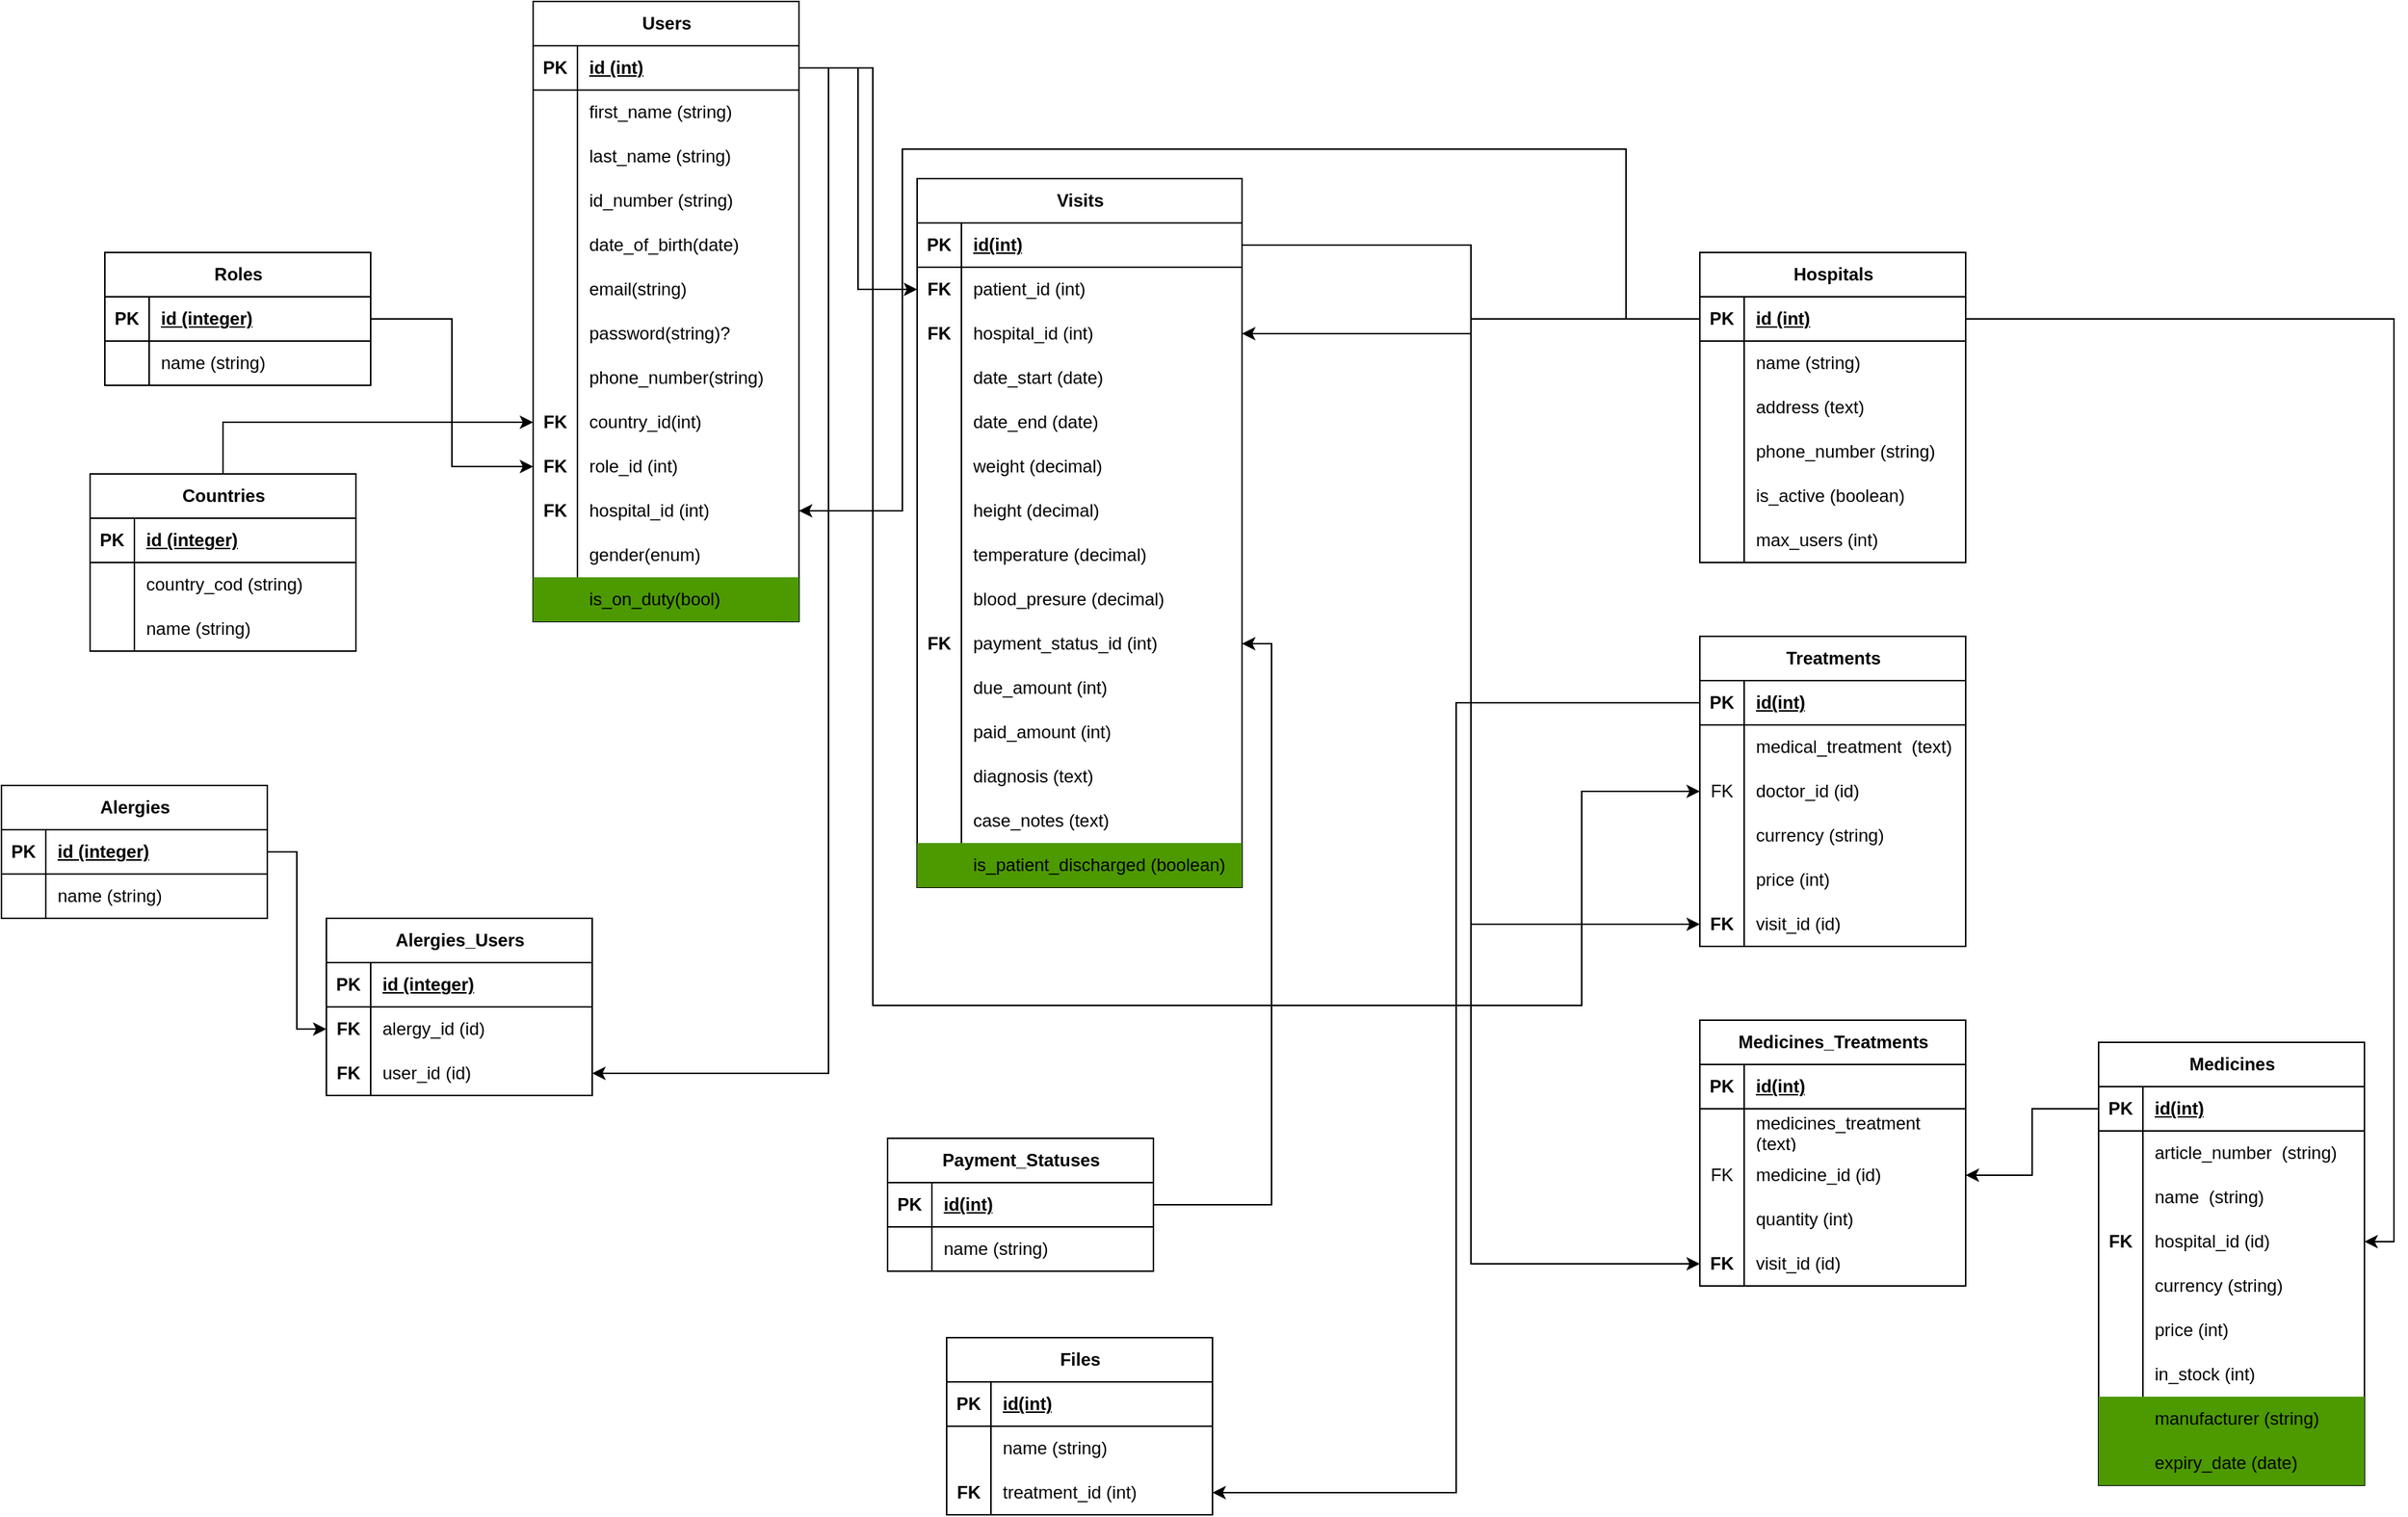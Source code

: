 <mxfile version="22.1.16" type="github">
  <diagram name="Page-1" id="Z6xy5oXHE6aTK1f_eKhN">
    <mxGraphModel dx="1837" dy="932" grid="1" gridSize="10" guides="1" tooltips="1" connect="1" arrows="1" fold="1" page="1" pageScale="1" pageWidth="850" pageHeight="1100" math="0" shadow="0">
      <root>
        <mxCell id="0" />
        <mxCell id="1" parent="0" />
        <mxCell id="tBsrXWRFrcBJyWO5u5Mi-1" value="Roles" style="shape=table;startSize=30;container=1;collapsible=1;childLayout=tableLayout;fixedRows=1;rowLines=0;fontStyle=1;align=center;resizeLast=1;html=1;" parent="1" vertex="1">
          <mxGeometry x="130" y="230" width="180" height="90" as="geometry" />
        </mxCell>
        <mxCell id="tBsrXWRFrcBJyWO5u5Mi-2" value="" style="shape=tableRow;horizontal=0;startSize=0;swimlaneHead=0;swimlaneBody=0;fillColor=none;collapsible=0;dropTarget=0;points=[[0,0.5],[1,0.5]];portConstraint=eastwest;top=0;left=0;right=0;bottom=1;" parent="tBsrXWRFrcBJyWO5u5Mi-1" vertex="1">
          <mxGeometry y="30" width="180" height="30" as="geometry" />
        </mxCell>
        <mxCell id="tBsrXWRFrcBJyWO5u5Mi-3" value="PK" style="shape=partialRectangle;connectable=0;fillColor=none;top=0;left=0;bottom=0;right=0;fontStyle=1;overflow=hidden;whiteSpace=wrap;html=1;" parent="tBsrXWRFrcBJyWO5u5Mi-2" vertex="1">
          <mxGeometry width="30" height="30" as="geometry">
            <mxRectangle width="30" height="30" as="alternateBounds" />
          </mxGeometry>
        </mxCell>
        <mxCell id="tBsrXWRFrcBJyWO5u5Mi-4" value="id (integer)" style="shape=partialRectangle;connectable=0;fillColor=none;top=0;left=0;bottom=0;right=0;align=left;spacingLeft=6;fontStyle=5;overflow=hidden;whiteSpace=wrap;html=1;" parent="tBsrXWRFrcBJyWO5u5Mi-2" vertex="1">
          <mxGeometry x="30" width="150" height="30" as="geometry">
            <mxRectangle width="150" height="30" as="alternateBounds" />
          </mxGeometry>
        </mxCell>
        <mxCell id="tBsrXWRFrcBJyWO5u5Mi-5" value="" style="shape=tableRow;horizontal=0;startSize=0;swimlaneHead=0;swimlaneBody=0;fillColor=none;collapsible=0;dropTarget=0;points=[[0,0.5],[1,0.5]];portConstraint=eastwest;top=0;left=0;right=0;bottom=0;" parent="tBsrXWRFrcBJyWO5u5Mi-1" vertex="1">
          <mxGeometry y="60" width="180" height="30" as="geometry" />
        </mxCell>
        <mxCell id="tBsrXWRFrcBJyWO5u5Mi-6" value="" style="shape=partialRectangle;connectable=0;fillColor=none;top=0;left=0;bottom=0;right=0;editable=1;overflow=hidden;whiteSpace=wrap;html=1;" parent="tBsrXWRFrcBJyWO5u5Mi-5" vertex="1">
          <mxGeometry width="30" height="30" as="geometry">
            <mxRectangle width="30" height="30" as="alternateBounds" />
          </mxGeometry>
        </mxCell>
        <mxCell id="tBsrXWRFrcBJyWO5u5Mi-7" value="name (string)" style="shape=partialRectangle;connectable=0;fillColor=none;top=0;left=0;bottom=0;right=0;align=left;spacingLeft=6;overflow=hidden;whiteSpace=wrap;html=1;" parent="tBsrXWRFrcBJyWO5u5Mi-5" vertex="1">
          <mxGeometry x="30" width="150" height="30" as="geometry">
            <mxRectangle width="150" height="30" as="alternateBounds" />
          </mxGeometry>
        </mxCell>
        <mxCell id="tBsrXWRFrcBJyWO5u5Mi-25" value="Hospitals" style="shape=table;startSize=30;container=1;collapsible=1;childLayout=tableLayout;fixedRows=1;rowLines=0;fontStyle=1;align=center;resizeLast=1;html=1;" parent="1" vertex="1">
          <mxGeometry x="1210" y="230" width="180" height="210" as="geometry" />
        </mxCell>
        <mxCell id="tBsrXWRFrcBJyWO5u5Mi-26" value="" style="shape=tableRow;horizontal=0;startSize=0;swimlaneHead=0;swimlaneBody=0;fillColor=none;collapsible=0;dropTarget=0;points=[[0,0.5],[1,0.5]];portConstraint=eastwest;top=0;left=0;right=0;bottom=1;" parent="tBsrXWRFrcBJyWO5u5Mi-25" vertex="1">
          <mxGeometry y="30" width="180" height="30" as="geometry" />
        </mxCell>
        <mxCell id="tBsrXWRFrcBJyWO5u5Mi-27" value="PK" style="shape=partialRectangle;connectable=0;fillColor=none;top=0;left=0;bottom=0;right=0;fontStyle=1;overflow=hidden;whiteSpace=wrap;html=1;" parent="tBsrXWRFrcBJyWO5u5Mi-26" vertex="1">
          <mxGeometry width="30" height="30" as="geometry">
            <mxRectangle width="30" height="30" as="alternateBounds" />
          </mxGeometry>
        </mxCell>
        <mxCell id="tBsrXWRFrcBJyWO5u5Mi-28" value="id (int)" style="shape=partialRectangle;connectable=0;fillColor=none;top=0;left=0;bottom=0;right=0;align=left;spacingLeft=6;fontStyle=5;overflow=hidden;whiteSpace=wrap;html=1;" parent="tBsrXWRFrcBJyWO5u5Mi-26" vertex="1">
          <mxGeometry x="30" width="150" height="30" as="geometry">
            <mxRectangle width="150" height="30" as="alternateBounds" />
          </mxGeometry>
        </mxCell>
        <mxCell id="tBsrXWRFrcBJyWO5u5Mi-29" value="" style="shape=tableRow;horizontal=0;startSize=0;swimlaneHead=0;swimlaneBody=0;fillColor=none;collapsible=0;dropTarget=0;points=[[0,0.5],[1,0.5]];portConstraint=eastwest;top=0;left=0;right=0;bottom=0;" parent="tBsrXWRFrcBJyWO5u5Mi-25" vertex="1">
          <mxGeometry y="60" width="180" height="30" as="geometry" />
        </mxCell>
        <mxCell id="tBsrXWRFrcBJyWO5u5Mi-30" value="" style="shape=partialRectangle;connectable=0;fillColor=none;top=0;left=0;bottom=0;right=0;editable=1;overflow=hidden;whiteSpace=wrap;html=1;" parent="tBsrXWRFrcBJyWO5u5Mi-29" vertex="1">
          <mxGeometry width="30" height="30" as="geometry">
            <mxRectangle width="30" height="30" as="alternateBounds" />
          </mxGeometry>
        </mxCell>
        <mxCell id="tBsrXWRFrcBJyWO5u5Mi-31" value="name (string)" style="shape=partialRectangle;connectable=0;fillColor=none;top=0;left=0;bottom=0;right=0;align=left;spacingLeft=6;overflow=hidden;whiteSpace=wrap;html=1;" parent="tBsrXWRFrcBJyWO5u5Mi-29" vertex="1">
          <mxGeometry x="30" width="150" height="30" as="geometry">
            <mxRectangle width="150" height="30" as="alternateBounds" />
          </mxGeometry>
        </mxCell>
        <mxCell id="tBsrXWRFrcBJyWO5u5Mi-32" value="" style="shape=tableRow;horizontal=0;startSize=0;swimlaneHead=0;swimlaneBody=0;fillColor=none;collapsible=0;dropTarget=0;points=[[0,0.5],[1,0.5]];portConstraint=eastwest;top=0;left=0;right=0;bottom=0;" parent="tBsrXWRFrcBJyWO5u5Mi-25" vertex="1">
          <mxGeometry y="90" width="180" height="30" as="geometry" />
        </mxCell>
        <mxCell id="tBsrXWRFrcBJyWO5u5Mi-33" value="" style="shape=partialRectangle;connectable=0;fillColor=none;top=0;left=0;bottom=0;right=0;editable=1;overflow=hidden;whiteSpace=wrap;html=1;" parent="tBsrXWRFrcBJyWO5u5Mi-32" vertex="1">
          <mxGeometry width="30" height="30" as="geometry">
            <mxRectangle width="30" height="30" as="alternateBounds" />
          </mxGeometry>
        </mxCell>
        <mxCell id="tBsrXWRFrcBJyWO5u5Mi-34" value="address (text)" style="shape=partialRectangle;connectable=0;fillColor=none;top=0;left=0;bottom=0;right=0;align=left;spacingLeft=6;overflow=hidden;whiteSpace=wrap;html=1;" parent="tBsrXWRFrcBJyWO5u5Mi-32" vertex="1">
          <mxGeometry x="30" width="150" height="30" as="geometry">
            <mxRectangle width="150" height="30" as="alternateBounds" />
          </mxGeometry>
        </mxCell>
        <mxCell id="tBsrXWRFrcBJyWO5u5Mi-146" value="" style="shape=tableRow;horizontal=0;startSize=0;swimlaneHead=0;swimlaneBody=0;fillColor=none;collapsible=0;dropTarget=0;points=[[0,0.5],[1,0.5]];portConstraint=eastwest;top=0;left=0;right=0;bottom=0;" parent="tBsrXWRFrcBJyWO5u5Mi-25" vertex="1">
          <mxGeometry y="120" width="180" height="30" as="geometry" />
        </mxCell>
        <mxCell id="tBsrXWRFrcBJyWO5u5Mi-147" value="" style="shape=partialRectangle;connectable=0;fillColor=none;top=0;left=0;bottom=0;right=0;editable=1;overflow=hidden;whiteSpace=wrap;html=1;" parent="tBsrXWRFrcBJyWO5u5Mi-146" vertex="1">
          <mxGeometry width="30" height="30" as="geometry">
            <mxRectangle width="30" height="30" as="alternateBounds" />
          </mxGeometry>
        </mxCell>
        <mxCell id="tBsrXWRFrcBJyWO5u5Mi-148" value="phone_number (string)" style="shape=partialRectangle;connectable=0;fillColor=none;top=0;left=0;bottom=0;right=0;align=left;spacingLeft=6;overflow=hidden;whiteSpace=wrap;html=1;" parent="tBsrXWRFrcBJyWO5u5Mi-146" vertex="1">
          <mxGeometry x="30" width="150" height="30" as="geometry">
            <mxRectangle width="150" height="30" as="alternateBounds" />
          </mxGeometry>
        </mxCell>
        <mxCell id="tBsrXWRFrcBJyWO5u5Mi-140" value="" style="shape=tableRow;horizontal=0;startSize=0;swimlaneHead=0;swimlaneBody=0;fillColor=none;collapsible=0;dropTarget=0;points=[[0,0.5],[1,0.5]];portConstraint=eastwest;top=0;left=0;right=0;bottom=0;" parent="tBsrXWRFrcBJyWO5u5Mi-25" vertex="1">
          <mxGeometry y="150" width="180" height="30" as="geometry" />
        </mxCell>
        <mxCell id="tBsrXWRFrcBJyWO5u5Mi-141" value="" style="shape=partialRectangle;connectable=0;fillColor=none;top=0;left=0;bottom=0;right=0;editable=1;overflow=hidden;whiteSpace=wrap;html=1;" parent="tBsrXWRFrcBJyWO5u5Mi-140" vertex="1">
          <mxGeometry width="30" height="30" as="geometry">
            <mxRectangle width="30" height="30" as="alternateBounds" />
          </mxGeometry>
        </mxCell>
        <mxCell id="tBsrXWRFrcBJyWO5u5Mi-142" value="is_active (boolean)" style="shape=partialRectangle;connectable=0;fillColor=none;top=0;left=0;bottom=0;right=0;align=left;spacingLeft=6;overflow=hidden;whiteSpace=wrap;html=1;" parent="tBsrXWRFrcBJyWO5u5Mi-140" vertex="1">
          <mxGeometry x="30" width="150" height="30" as="geometry">
            <mxRectangle width="150" height="30" as="alternateBounds" />
          </mxGeometry>
        </mxCell>
        <mxCell id="iHpTR6PXI5U6LqYvxeBq-1" value="" style="shape=tableRow;horizontal=0;startSize=0;swimlaneHead=0;swimlaneBody=0;fillColor=none;collapsible=0;dropTarget=0;points=[[0,0.5],[1,0.5]];portConstraint=eastwest;top=0;left=0;right=0;bottom=0;" parent="tBsrXWRFrcBJyWO5u5Mi-25" vertex="1">
          <mxGeometry y="180" width="180" height="30" as="geometry" />
        </mxCell>
        <mxCell id="iHpTR6PXI5U6LqYvxeBq-2" value="" style="shape=partialRectangle;connectable=0;fillColor=none;top=0;left=0;bottom=0;right=0;editable=1;overflow=hidden;whiteSpace=wrap;html=1;" parent="iHpTR6PXI5U6LqYvxeBq-1" vertex="1">
          <mxGeometry width="30" height="30" as="geometry">
            <mxRectangle width="30" height="30" as="alternateBounds" />
          </mxGeometry>
        </mxCell>
        <mxCell id="iHpTR6PXI5U6LqYvxeBq-3" value="max_users (int)" style="shape=partialRectangle;connectable=0;fillColor=none;top=0;left=0;bottom=0;right=0;align=left;spacingLeft=6;overflow=hidden;whiteSpace=wrap;html=1;" parent="iHpTR6PXI5U6LqYvxeBq-1" vertex="1">
          <mxGeometry x="30" width="150" height="30" as="geometry">
            <mxRectangle width="150" height="30" as="alternateBounds" />
          </mxGeometry>
        </mxCell>
        <mxCell id="tBsrXWRFrcBJyWO5u5Mi-56" value="Users" style="shape=table;startSize=30;container=1;collapsible=1;childLayout=tableLayout;fixedRows=1;rowLines=0;fontStyle=1;align=center;resizeLast=1;html=1;" parent="1" vertex="1">
          <mxGeometry x="420" y="60" width="180" height="420" as="geometry" />
        </mxCell>
        <mxCell id="tBsrXWRFrcBJyWO5u5Mi-57" value="" style="shape=tableRow;horizontal=0;startSize=0;swimlaneHead=0;swimlaneBody=0;fillColor=none;collapsible=0;dropTarget=0;points=[[0,0.5],[1,0.5]];portConstraint=eastwest;top=0;left=0;right=0;bottom=1;" parent="tBsrXWRFrcBJyWO5u5Mi-56" vertex="1">
          <mxGeometry y="30" width="180" height="30" as="geometry" />
        </mxCell>
        <mxCell id="tBsrXWRFrcBJyWO5u5Mi-58" value="PK" style="shape=partialRectangle;connectable=0;fillColor=none;top=0;left=0;bottom=0;right=0;fontStyle=1;overflow=hidden;whiteSpace=wrap;html=1;" parent="tBsrXWRFrcBJyWO5u5Mi-57" vertex="1">
          <mxGeometry width="30" height="30" as="geometry">
            <mxRectangle width="30" height="30" as="alternateBounds" />
          </mxGeometry>
        </mxCell>
        <mxCell id="tBsrXWRFrcBJyWO5u5Mi-59" value="id (int)" style="shape=partialRectangle;connectable=0;fillColor=none;top=0;left=0;bottom=0;right=0;align=left;spacingLeft=6;fontStyle=5;overflow=hidden;whiteSpace=wrap;html=1;" parent="tBsrXWRFrcBJyWO5u5Mi-57" vertex="1">
          <mxGeometry x="30" width="150" height="30" as="geometry">
            <mxRectangle width="150" height="30" as="alternateBounds" />
          </mxGeometry>
        </mxCell>
        <mxCell id="tBsrXWRFrcBJyWO5u5Mi-60" value="" style="shape=tableRow;horizontal=0;startSize=0;swimlaneHead=0;swimlaneBody=0;fillColor=none;collapsible=0;dropTarget=0;points=[[0,0.5],[1,0.5]];portConstraint=eastwest;top=0;left=0;right=0;bottom=0;" parent="tBsrXWRFrcBJyWO5u5Mi-56" vertex="1">
          <mxGeometry y="60" width="180" height="30" as="geometry" />
        </mxCell>
        <mxCell id="tBsrXWRFrcBJyWO5u5Mi-61" value="" style="shape=partialRectangle;connectable=0;fillColor=none;top=0;left=0;bottom=0;right=0;editable=1;overflow=hidden;whiteSpace=wrap;html=1;" parent="tBsrXWRFrcBJyWO5u5Mi-60" vertex="1">
          <mxGeometry width="30" height="30" as="geometry">
            <mxRectangle width="30" height="30" as="alternateBounds" />
          </mxGeometry>
        </mxCell>
        <mxCell id="tBsrXWRFrcBJyWO5u5Mi-62" value="first_name (string)" style="shape=partialRectangle;connectable=0;fillColor=none;top=0;left=0;bottom=0;right=0;align=left;spacingLeft=6;overflow=hidden;whiteSpace=wrap;html=1;" parent="tBsrXWRFrcBJyWO5u5Mi-60" vertex="1">
          <mxGeometry x="30" width="150" height="30" as="geometry">
            <mxRectangle width="150" height="30" as="alternateBounds" />
          </mxGeometry>
        </mxCell>
        <mxCell id="tBsrXWRFrcBJyWO5u5Mi-63" value="" style="shape=tableRow;horizontal=0;startSize=0;swimlaneHead=0;swimlaneBody=0;fillColor=none;collapsible=0;dropTarget=0;points=[[0,0.5],[1,0.5]];portConstraint=eastwest;top=0;left=0;right=0;bottom=0;" parent="tBsrXWRFrcBJyWO5u5Mi-56" vertex="1">
          <mxGeometry y="90" width="180" height="30" as="geometry" />
        </mxCell>
        <mxCell id="tBsrXWRFrcBJyWO5u5Mi-64" value="" style="shape=partialRectangle;connectable=0;fillColor=none;top=0;left=0;bottom=0;right=0;editable=1;overflow=hidden;whiteSpace=wrap;html=1;" parent="tBsrXWRFrcBJyWO5u5Mi-63" vertex="1">
          <mxGeometry width="30" height="30" as="geometry">
            <mxRectangle width="30" height="30" as="alternateBounds" />
          </mxGeometry>
        </mxCell>
        <mxCell id="tBsrXWRFrcBJyWO5u5Mi-65" value="last_name (string)" style="shape=partialRectangle;connectable=0;fillColor=none;top=0;left=0;bottom=0;right=0;align=left;spacingLeft=6;overflow=hidden;whiteSpace=wrap;html=1;" parent="tBsrXWRFrcBJyWO5u5Mi-63" vertex="1">
          <mxGeometry x="30" width="150" height="30" as="geometry">
            <mxRectangle width="150" height="30" as="alternateBounds" />
          </mxGeometry>
        </mxCell>
        <mxCell id="tBsrXWRFrcBJyWO5u5Mi-66" value="" style="shape=tableRow;horizontal=0;startSize=0;swimlaneHead=0;swimlaneBody=0;fillColor=none;collapsible=0;dropTarget=0;points=[[0,0.5],[1,0.5]];portConstraint=eastwest;top=0;left=0;right=0;bottom=0;" parent="tBsrXWRFrcBJyWO5u5Mi-56" vertex="1">
          <mxGeometry y="120" width="180" height="30" as="geometry" />
        </mxCell>
        <mxCell id="tBsrXWRFrcBJyWO5u5Mi-67" value="" style="shape=partialRectangle;connectable=0;fillColor=none;top=0;left=0;bottom=0;right=0;editable=1;overflow=hidden;whiteSpace=wrap;html=1;" parent="tBsrXWRFrcBJyWO5u5Mi-66" vertex="1">
          <mxGeometry width="30" height="30" as="geometry">
            <mxRectangle width="30" height="30" as="alternateBounds" />
          </mxGeometry>
        </mxCell>
        <mxCell id="tBsrXWRFrcBJyWO5u5Mi-68" value="id_number (string)" style="shape=partialRectangle;connectable=0;fillColor=none;top=0;left=0;bottom=0;right=0;align=left;spacingLeft=6;overflow=hidden;whiteSpace=wrap;html=1;" parent="tBsrXWRFrcBJyWO5u5Mi-66" vertex="1">
          <mxGeometry x="30" width="150" height="30" as="geometry">
            <mxRectangle width="150" height="30" as="alternateBounds" />
          </mxGeometry>
        </mxCell>
        <mxCell id="tBsrXWRFrcBJyWO5u5Mi-69" value="" style="shape=tableRow;horizontal=0;startSize=0;swimlaneHead=0;swimlaneBody=0;fillColor=none;collapsible=0;dropTarget=0;points=[[0,0.5],[1,0.5]];portConstraint=eastwest;top=0;left=0;right=0;bottom=0;" parent="tBsrXWRFrcBJyWO5u5Mi-56" vertex="1">
          <mxGeometry y="150" width="180" height="30" as="geometry" />
        </mxCell>
        <mxCell id="tBsrXWRFrcBJyWO5u5Mi-70" value="" style="shape=partialRectangle;connectable=0;fillColor=none;top=0;left=0;bottom=0;right=0;editable=1;overflow=hidden;whiteSpace=wrap;html=1;" parent="tBsrXWRFrcBJyWO5u5Mi-69" vertex="1">
          <mxGeometry width="30" height="30" as="geometry">
            <mxRectangle width="30" height="30" as="alternateBounds" />
          </mxGeometry>
        </mxCell>
        <mxCell id="tBsrXWRFrcBJyWO5u5Mi-71" value="date_of_birth(date)" style="shape=partialRectangle;connectable=0;fillColor=none;top=0;left=0;bottom=0;right=0;align=left;spacingLeft=6;overflow=hidden;whiteSpace=wrap;html=1;" parent="tBsrXWRFrcBJyWO5u5Mi-69" vertex="1">
          <mxGeometry x="30" width="150" height="30" as="geometry">
            <mxRectangle width="150" height="30" as="alternateBounds" />
          </mxGeometry>
        </mxCell>
        <mxCell id="tBsrXWRFrcBJyWO5u5Mi-75" value="" style="shape=tableRow;horizontal=0;startSize=0;swimlaneHead=0;swimlaneBody=0;fillColor=none;collapsible=0;dropTarget=0;points=[[0,0.5],[1,0.5]];portConstraint=eastwest;top=0;left=0;right=0;bottom=0;" parent="tBsrXWRFrcBJyWO5u5Mi-56" vertex="1">
          <mxGeometry y="180" width="180" height="30" as="geometry" />
        </mxCell>
        <mxCell id="tBsrXWRFrcBJyWO5u5Mi-76" value="" style="shape=partialRectangle;connectable=0;fillColor=none;top=0;left=0;bottom=0;right=0;editable=1;overflow=hidden;whiteSpace=wrap;html=1;" parent="tBsrXWRFrcBJyWO5u5Mi-75" vertex="1">
          <mxGeometry width="30" height="30" as="geometry">
            <mxRectangle width="30" height="30" as="alternateBounds" />
          </mxGeometry>
        </mxCell>
        <mxCell id="tBsrXWRFrcBJyWO5u5Mi-77" value="email(string)" style="shape=partialRectangle;connectable=0;fillColor=none;top=0;left=0;bottom=0;right=0;align=left;spacingLeft=6;overflow=hidden;whiteSpace=wrap;html=1;" parent="tBsrXWRFrcBJyWO5u5Mi-75" vertex="1">
          <mxGeometry x="30" width="150" height="30" as="geometry">
            <mxRectangle width="150" height="30" as="alternateBounds" />
          </mxGeometry>
        </mxCell>
        <mxCell id="tBsrXWRFrcBJyWO5u5Mi-91" value="" style="shape=tableRow;horizontal=0;startSize=0;swimlaneHead=0;swimlaneBody=0;fillColor=none;collapsible=0;dropTarget=0;points=[[0,0.5],[1,0.5]];portConstraint=eastwest;top=0;left=0;right=0;bottom=0;" parent="tBsrXWRFrcBJyWO5u5Mi-56" vertex="1">
          <mxGeometry y="210" width="180" height="30" as="geometry" />
        </mxCell>
        <mxCell id="tBsrXWRFrcBJyWO5u5Mi-92" value="" style="shape=partialRectangle;connectable=0;fillColor=none;top=0;left=0;bottom=0;right=0;editable=1;overflow=hidden;whiteSpace=wrap;html=1;" parent="tBsrXWRFrcBJyWO5u5Mi-91" vertex="1">
          <mxGeometry width="30" height="30" as="geometry">
            <mxRectangle width="30" height="30" as="alternateBounds" />
          </mxGeometry>
        </mxCell>
        <mxCell id="tBsrXWRFrcBJyWO5u5Mi-93" value="password(string)?" style="shape=partialRectangle;connectable=0;fillColor=none;top=0;left=0;bottom=0;right=0;align=left;spacingLeft=6;overflow=hidden;whiteSpace=wrap;html=1;" parent="tBsrXWRFrcBJyWO5u5Mi-91" vertex="1">
          <mxGeometry x="30" width="150" height="30" as="geometry">
            <mxRectangle width="150" height="30" as="alternateBounds" />
          </mxGeometry>
        </mxCell>
        <mxCell id="tBsrXWRFrcBJyWO5u5Mi-78" value="" style="shape=tableRow;horizontal=0;startSize=0;swimlaneHead=0;swimlaneBody=0;fillColor=none;collapsible=0;dropTarget=0;points=[[0,0.5],[1,0.5]];portConstraint=eastwest;top=0;left=0;right=0;bottom=0;" parent="tBsrXWRFrcBJyWO5u5Mi-56" vertex="1">
          <mxGeometry y="240" width="180" height="30" as="geometry" />
        </mxCell>
        <mxCell id="tBsrXWRFrcBJyWO5u5Mi-79" value="" style="shape=partialRectangle;connectable=0;fillColor=none;top=0;left=0;bottom=0;right=0;editable=1;overflow=hidden;whiteSpace=wrap;html=1;" parent="tBsrXWRFrcBJyWO5u5Mi-78" vertex="1">
          <mxGeometry width="30" height="30" as="geometry">
            <mxRectangle width="30" height="30" as="alternateBounds" />
          </mxGeometry>
        </mxCell>
        <mxCell id="tBsrXWRFrcBJyWO5u5Mi-80" value="phone_number(string)" style="shape=partialRectangle;connectable=0;fillColor=none;top=0;left=0;bottom=0;right=0;align=left;spacingLeft=6;overflow=hidden;whiteSpace=wrap;html=1;" parent="tBsrXWRFrcBJyWO5u5Mi-78" vertex="1">
          <mxGeometry x="30" width="150" height="30" as="geometry">
            <mxRectangle width="150" height="30" as="alternateBounds" />
          </mxGeometry>
        </mxCell>
        <mxCell id="tBsrXWRFrcBJyWO5u5Mi-81" value="" style="shape=tableRow;horizontal=0;startSize=0;swimlaneHead=0;swimlaneBody=0;fillColor=none;collapsible=0;dropTarget=0;points=[[0,0.5],[1,0.5]];portConstraint=eastwest;top=0;left=0;right=0;bottom=0;" parent="tBsrXWRFrcBJyWO5u5Mi-56" vertex="1">
          <mxGeometry y="270" width="180" height="30" as="geometry" />
        </mxCell>
        <mxCell id="tBsrXWRFrcBJyWO5u5Mi-82" value="&lt;b&gt;FK&lt;/b&gt;" style="shape=partialRectangle;connectable=0;fillColor=none;top=0;left=0;bottom=0;right=0;editable=1;overflow=hidden;whiteSpace=wrap;html=1;" parent="tBsrXWRFrcBJyWO5u5Mi-81" vertex="1">
          <mxGeometry width="30" height="30" as="geometry">
            <mxRectangle width="30" height="30" as="alternateBounds" />
          </mxGeometry>
        </mxCell>
        <mxCell id="tBsrXWRFrcBJyWO5u5Mi-83" value="country_id(int)" style="shape=partialRectangle;connectable=0;fillColor=none;top=0;left=0;bottom=0;right=0;align=left;spacingLeft=6;overflow=hidden;whiteSpace=wrap;html=1;" parent="tBsrXWRFrcBJyWO5u5Mi-81" vertex="1">
          <mxGeometry x="30" width="150" height="30" as="geometry">
            <mxRectangle width="150" height="30" as="alternateBounds" />
          </mxGeometry>
        </mxCell>
        <mxCell id="tBsrXWRFrcBJyWO5u5Mi-72" value="" style="shape=tableRow;horizontal=0;startSize=0;swimlaneHead=0;swimlaneBody=0;fillColor=none;collapsible=0;dropTarget=0;points=[[0,0.5],[1,0.5]];portConstraint=eastwest;top=0;left=0;right=0;bottom=0;" parent="tBsrXWRFrcBJyWO5u5Mi-56" vertex="1">
          <mxGeometry y="300" width="180" height="30" as="geometry" />
        </mxCell>
        <mxCell id="tBsrXWRFrcBJyWO5u5Mi-73" value="&lt;b&gt;FK&lt;/b&gt;" style="shape=partialRectangle;connectable=0;fillColor=none;top=0;left=0;bottom=0;right=0;editable=1;overflow=hidden;whiteSpace=wrap;html=1;" parent="tBsrXWRFrcBJyWO5u5Mi-72" vertex="1">
          <mxGeometry width="30" height="30" as="geometry">
            <mxRectangle width="30" height="30" as="alternateBounds" />
          </mxGeometry>
        </mxCell>
        <mxCell id="tBsrXWRFrcBJyWO5u5Mi-74" value="role_id (int)" style="shape=partialRectangle;connectable=0;fillColor=none;top=0;left=0;bottom=0;right=0;align=left;spacingLeft=6;overflow=hidden;whiteSpace=wrap;html=1;" parent="tBsrXWRFrcBJyWO5u5Mi-72" vertex="1">
          <mxGeometry x="30" width="150" height="30" as="geometry">
            <mxRectangle width="150" height="30" as="alternateBounds" />
          </mxGeometry>
        </mxCell>
        <mxCell id="iHpTR6PXI5U6LqYvxeBq-4" value="" style="shape=tableRow;horizontal=0;startSize=0;swimlaneHead=0;swimlaneBody=0;fillColor=none;collapsible=0;dropTarget=0;points=[[0,0.5],[1,0.5]];portConstraint=eastwest;top=0;left=0;right=0;bottom=0;" parent="tBsrXWRFrcBJyWO5u5Mi-56" vertex="1">
          <mxGeometry y="330" width="180" height="30" as="geometry" />
        </mxCell>
        <mxCell id="iHpTR6PXI5U6LqYvxeBq-5" value="&lt;b&gt;FK&lt;/b&gt;" style="shape=partialRectangle;connectable=0;fillColor=none;top=0;left=0;bottom=0;right=0;editable=1;overflow=hidden;whiteSpace=wrap;html=1;" parent="iHpTR6PXI5U6LqYvxeBq-4" vertex="1">
          <mxGeometry width="30" height="30" as="geometry">
            <mxRectangle width="30" height="30" as="alternateBounds" />
          </mxGeometry>
        </mxCell>
        <mxCell id="iHpTR6PXI5U6LqYvxeBq-6" value="hospital_id&amp;nbsp;(int)" style="shape=partialRectangle;connectable=0;fillColor=none;top=0;left=0;bottom=0;right=0;align=left;spacingLeft=6;overflow=hidden;whiteSpace=wrap;html=1;" parent="iHpTR6PXI5U6LqYvxeBq-4" vertex="1">
          <mxGeometry x="30" width="150" height="30" as="geometry">
            <mxRectangle width="150" height="30" as="alternateBounds" />
          </mxGeometry>
        </mxCell>
        <mxCell id="iHpTR6PXI5U6LqYvxeBq-8" value="" style="shape=tableRow;horizontal=0;startSize=0;swimlaneHead=0;swimlaneBody=0;fillColor=none;collapsible=0;dropTarget=0;points=[[0,0.5],[1,0.5]];portConstraint=eastwest;top=0;left=0;right=0;bottom=0;" parent="tBsrXWRFrcBJyWO5u5Mi-56" vertex="1">
          <mxGeometry y="360" width="180" height="30" as="geometry" />
        </mxCell>
        <mxCell id="iHpTR6PXI5U6LqYvxeBq-9" value="" style="shape=partialRectangle;connectable=0;fillColor=none;top=0;left=0;bottom=0;right=0;editable=1;overflow=hidden;whiteSpace=wrap;html=1;" parent="iHpTR6PXI5U6LqYvxeBq-8" vertex="1">
          <mxGeometry width="30" height="30" as="geometry">
            <mxRectangle width="30" height="30" as="alternateBounds" />
          </mxGeometry>
        </mxCell>
        <mxCell id="iHpTR6PXI5U6LqYvxeBq-10" value="gender(enum)" style="shape=partialRectangle;connectable=0;fillColor=none;top=0;left=0;bottom=0;right=0;align=left;spacingLeft=6;overflow=hidden;whiteSpace=wrap;html=1;" parent="iHpTR6PXI5U6LqYvxeBq-8" vertex="1">
          <mxGeometry x="30" width="150" height="30" as="geometry">
            <mxRectangle width="150" height="30" as="alternateBounds" />
          </mxGeometry>
        </mxCell>
        <mxCell id="s-10NjcSUEDxyXf9a88A-13" value="" style="shape=tableRow;horizontal=0;startSize=0;swimlaneHead=0;swimlaneBody=0;fillColor=#4D9900;collapsible=0;dropTarget=0;points=[[0,0.5],[1,0.5]];portConstraint=eastwest;top=0;left=0;right=0;bottom=0;" vertex="1" parent="tBsrXWRFrcBJyWO5u5Mi-56">
          <mxGeometry y="390" width="180" height="30" as="geometry" />
        </mxCell>
        <mxCell id="s-10NjcSUEDxyXf9a88A-14" value="" style="shape=partialRectangle;connectable=0;fillColor=none;top=0;left=0;bottom=0;right=0;editable=1;overflow=hidden;whiteSpace=wrap;html=1;" vertex="1" parent="s-10NjcSUEDxyXf9a88A-13">
          <mxGeometry width="30" height="30" as="geometry">
            <mxRectangle width="30" height="30" as="alternateBounds" />
          </mxGeometry>
        </mxCell>
        <mxCell id="s-10NjcSUEDxyXf9a88A-15" value="is_on_duty(bool)" style="shape=partialRectangle;connectable=0;fillColor=none;top=0;left=0;bottom=0;right=0;align=left;spacingLeft=6;overflow=hidden;whiteSpace=wrap;html=1;" vertex="1" parent="s-10NjcSUEDxyXf9a88A-13">
          <mxGeometry x="30" width="150" height="30" as="geometry">
            <mxRectangle width="150" height="30" as="alternateBounds" />
          </mxGeometry>
        </mxCell>
        <mxCell id="tBsrXWRFrcBJyWO5u5Mi-94" style="edgeStyle=orthogonalEdgeStyle;rounded=0;orthogonalLoop=1;jettySize=auto;html=1;" parent="1" source="tBsrXWRFrcBJyWO5u5Mi-84" target="tBsrXWRFrcBJyWO5u5Mi-81" edge="1">
          <mxGeometry relative="1" as="geometry" />
        </mxCell>
        <mxCell id="tBsrXWRFrcBJyWO5u5Mi-84" value="Countries" style="shape=table;startSize=30;container=1;collapsible=1;childLayout=tableLayout;fixedRows=1;rowLines=0;fontStyle=1;align=center;resizeLast=1;html=1;" parent="1" vertex="1">
          <mxGeometry x="120" y="380" width="180" height="120" as="geometry" />
        </mxCell>
        <mxCell id="tBsrXWRFrcBJyWO5u5Mi-85" value="" style="shape=tableRow;horizontal=0;startSize=0;swimlaneHead=0;swimlaneBody=0;fillColor=none;collapsible=0;dropTarget=0;points=[[0,0.5],[1,0.5]];portConstraint=eastwest;top=0;left=0;right=0;bottom=1;" parent="tBsrXWRFrcBJyWO5u5Mi-84" vertex="1">
          <mxGeometry y="30" width="180" height="30" as="geometry" />
        </mxCell>
        <mxCell id="tBsrXWRFrcBJyWO5u5Mi-86" value="PK" style="shape=partialRectangle;connectable=0;fillColor=none;top=0;left=0;bottom=0;right=0;fontStyle=1;overflow=hidden;whiteSpace=wrap;html=1;" parent="tBsrXWRFrcBJyWO5u5Mi-85" vertex="1">
          <mxGeometry width="30" height="30" as="geometry">
            <mxRectangle width="30" height="30" as="alternateBounds" />
          </mxGeometry>
        </mxCell>
        <mxCell id="tBsrXWRFrcBJyWO5u5Mi-87" value="id (integer)" style="shape=partialRectangle;connectable=0;fillColor=none;top=0;left=0;bottom=0;right=0;align=left;spacingLeft=6;fontStyle=5;overflow=hidden;whiteSpace=wrap;html=1;" parent="tBsrXWRFrcBJyWO5u5Mi-85" vertex="1">
          <mxGeometry x="30" width="150" height="30" as="geometry">
            <mxRectangle width="150" height="30" as="alternateBounds" />
          </mxGeometry>
        </mxCell>
        <mxCell id="tBsrXWRFrcBJyWO5u5Mi-88" value="" style="shape=tableRow;horizontal=0;startSize=0;swimlaneHead=0;swimlaneBody=0;fillColor=none;collapsible=0;dropTarget=0;points=[[0,0.5],[1,0.5]];portConstraint=eastwest;top=0;left=0;right=0;bottom=0;" parent="tBsrXWRFrcBJyWO5u5Mi-84" vertex="1">
          <mxGeometry y="60" width="180" height="30" as="geometry" />
        </mxCell>
        <mxCell id="tBsrXWRFrcBJyWO5u5Mi-89" value="" style="shape=partialRectangle;connectable=0;fillColor=none;top=0;left=0;bottom=0;right=0;editable=1;overflow=hidden;whiteSpace=wrap;html=1;" parent="tBsrXWRFrcBJyWO5u5Mi-88" vertex="1">
          <mxGeometry width="30" height="30" as="geometry">
            <mxRectangle width="30" height="30" as="alternateBounds" />
          </mxGeometry>
        </mxCell>
        <mxCell id="tBsrXWRFrcBJyWO5u5Mi-90" value="country_cod (string)" style="shape=partialRectangle;connectable=0;fillColor=none;top=0;left=0;bottom=0;right=0;align=left;spacingLeft=6;overflow=hidden;whiteSpace=wrap;html=1;" parent="tBsrXWRFrcBJyWO5u5Mi-88" vertex="1">
          <mxGeometry x="30" width="150" height="30" as="geometry">
            <mxRectangle width="150" height="30" as="alternateBounds" />
          </mxGeometry>
        </mxCell>
        <mxCell id="tBsrXWRFrcBJyWO5u5Mi-288" value="" style="shape=tableRow;horizontal=0;startSize=0;swimlaneHead=0;swimlaneBody=0;fillColor=none;collapsible=0;dropTarget=0;points=[[0,0.5],[1,0.5]];portConstraint=eastwest;top=0;left=0;right=0;bottom=0;" parent="tBsrXWRFrcBJyWO5u5Mi-84" vertex="1">
          <mxGeometry y="90" width="180" height="30" as="geometry" />
        </mxCell>
        <mxCell id="tBsrXWRFrcBJyWO5u5Mi-289" value="" style="shape=partialRectangle;connectable=0;fillColor=none;top=0;left=0;bottom=0;right=0;editable=1;overflow=hidden;whiteSpace=wrap;html=1;" parent="tBsrXWRFrcBJyWO5u5Mi-288" vertex="1">
          <mxGeometry width="30" height="30" as="geometry">
            <mxRectangle width="30" height="30" as="alternateBounds" />
          </mxGeometry>
        </mxCell>
        <mxCell id="tBsrXWRFrcBJyWO5u5Mi-290" value="name (string)" style="shape=partialRectangle;connectable=0;fillColor=none;top=0;left=0;bottom=0;right=0;align=left;spacingLeft=6;overflow=hidden;whiteSpace=wrap;html=1;" parent="tBsrXWRFrcBJyWO5u5Mi-288" vertex="1">
          <mxGeometry x="30" width="150" height="30" as="geometry">
            <mxRectangle width="150" height="30" as="alternateBounds" />
          </mxGeometry>
        </mxCell>
        <mxCell id="tBsrXWRFrcBJyWO5u5Mi-95" style="edgeStyle=orthogonalEdgeStyle;rounded=0;orthogonalLoop=1;jettySize=auto;html=1;entryX=0;entryY=0.5;entryDx=0;entryDy=0;" parent="1" source="tBsrXWRFrcBJyWO5u5Mi-2" target="tBsrXWRFrcBJyWO5u5Mi-72" edge="1">
          <mxGeometry relative="1" as="geometry" />
        </mxCell>
        <mxCell id="tBsrXWRFrcBJyWO5u5Mi-97" value="Visits" style="shape=table;startSize=30;container=1;collapsible=1;childLayout=tableLayout;fixedRows=1;rowLines=0;fontStyle=1;align=center;resizeLast=1;html=1;" parent="1" vertex="1">
          <mxGeometry x="680" y="180" width="220" height="480" as="geometry" />
        </mxCell>
        <mxCell id="tBsrXWRFrcBJyWO5u5Mi-98" value="" style="shape=tableRow;horizontal=0;startSize=0;swimlaneHead=0;swimlaneBody=0;fillColor=none;collapsible=0;dropTarget=0;points=[[0,0.5],[1,0.5]];portConstraint=eastwest;top=0;left=0;right=0;bottom=1;" parent="tBsrXWRFrcBJyWO5u5Mi-97" vertex="1">
          <mxGeometry y="30" width="220" height="30" as="geometry" />
        </mxCell>
        <mxCell id="tBsrXWRFrcBJyWO5u5Mi-99" value="PK" style="shape=partialRectangle;connectable=0;fillColor=none;top=0;left=0;bottom=0;right=0;fontStyle=1;overflow=hidden;whiteSpace=wrap;html=1;" parent="tBsrXWRFrcBJyWO5u5Mi-98" vertex="1">
          <mxGeometry width="30" height="30" as="geometry">
            <mxRectangle width="30" height="30" as="alternateBounds" />
          </mxGeometry>
        </mxCell>
        <mxCell id="tBsrXWRFrcBJyWO5u5Mi-100" value="id(int)" style="shape=partialRectangle;connectable=0;fillColor=none;top=0;left=0;bottom=0;right=0;align=left;spacingLeft=6;fontStyle=5;overflow=hidden;whiteSpace=wrap;html=1;" parent="tBsrXWRFrcBJyWO5u5Mi-98" vertex="1">
          <mxGeometry x="30" width="190" height="30" as="geometry">
            <mxRectangle width="190" height="30" as="alternateBounds" />
          </mxGeometry>
        </mxCell>
        <mxCell id="tBsrXWRFrcBJyWO5u5Mi-101" value="" style="shape=tableRow;horizontal=0;startSize=0;swimlaneHead=0;swimlaneBody=0;fillColor=none;collapsible=0;dropTarget=0;points=[[0,0.5],[1,0.5]];portConstraint=eastwest;top=0;left=0;right=0;bottom=0;" parent="tBsrXWRFrcBJyWO5u5Mi-97" vertex="1">
          <mxGeometry y="60" width="220" height="30" as="geometry" />
        </mxCell>
        <mxCell id="tBsrXWRFrcBJyWO5u5Mi-102" value="&lt;meta charset=&quot;utf-8&quot;&gt;&lt;b style=&quot;border-color: var(--border-color); color: rgb(0, 0, 0); font-family: Helvetica; font-size: 12px; font-style: normal; font-variant-ligatures: normal; font-variant-caps: normal; letter-spacing: normal; orphans: 2; text-align: center; text-indent: 0px; text-transform: none; widows: 2; word-spacing: 0px; -webkit-text-stroke-width: 0px; background-color: rgb(251, 251, 251); text-decoration-thickness: initial; text-decoration-style: initial; text-decoration-color: initial;&quot;&gt;FK&lt;/b&gt;" style="shape=partialRectangle;connectable=0;fillColor=none;top=0;left=0;bottom=0;right=0;editable=1;overflow=hidden;whiteSpace=wrap;html=1;" parent="tBsrXWRFrcBJyWO5u5Mi-101" vertex="1">
          <mxGeometry width="30" height="30" as="geometry">
            <mxRectangle width="30" height="30" as="alternateBounds" />
          </mxGeometry>
        </mxCell>
        <mxCell id="tBsrXWRFrcBJyWO5u5Mi-103" value="patient_id (int)" style="shape=partialRectangle;connectable=0;fillColor=none;top=0;left=0;bottom=0;right=0;align=left;spacingLeft=6;overflow=hidden;whiteSpace=wrap;html=1;" parent="tBsrXWRFrcBJyWO5u5Mi-101" vertex="1">
          <mxGeometry x="30" width="190" height="30" as="geometry">
            <mxRectangle width="190" height="30" as="alternateBounds" />
          </mxGeometry>
        </mxCell>
        <mxCell id="tBsrXWRFrcBJyWO5u5Mi-104" value="" style="shape=tableRow;horizontal=0;startSize=0;swimlaneHead=0;swimlaneBody=0;fillColor=none;collapsible=0;dropTarget=0;points=[[0,0.5],[1,0.5]];portConstraint=eastwest;top=0;left=0;right=0;bottom=0;" parent="tBsrXWRFrcBJyWO5u5Mi-97" vertex="1">
          <mxGeometry y="90" width="220" height="30" as="geometry" />
        </mxCell>
        <mxCell id="tBsrXWRFrcBJyWO5u5Mi-105" value="&lt;meta charset=&quot;utf-8&quot;&gt;&lt;b style=&quot;border-color: var(--border-color); color: rgb(0, 0, 0); font-family: Helvetica; font-size: 12px; font-style: normal; font-variant-ligatures: normal; font-variant-caps: normal; letter-spacing: normal; orphans: 2; text-align: center; text-indent: 0px; text-transform: none; widows: 2; word-spacing: 0px; -webkit-text-stroke-width: 0px; background-color: rgb(251, 251, 251); text-decoration-thickness: initial; text-decoration-style: initial; text-decoration-color: initial;&quot;&gt;FK&lt;/b&gt;" style="shape=partialRectangle;connectable=0;fillColor=none;top=0;left=0;bottom=0;right=0;editable=1;overflow=hidden;whiteSpace=wrap;html=1;" parent="tBsrXWRFrcBJyWO5u5Mi-104" vertex="1">
          <mxGeometry width="30" height="30" as="geometry">
            <mxRectangle width="30" height="30" as="alternateBounds" />
          </mxGeometry>
        </mxCell>
        <mxCell id="tBsrXWRFrcBJyWO5u5Mi-106" value="hospital_id (int)" style="shape=partialRectangle;connectable=0;fillColor=none;top=0;left=0;bottom=0;right=0;align=left;spacingLeft=6;overflow=hidden;whiteSpace=wrap;html=1;" parent="tBsrXWRFrcBJyWO5u5Mi-104" vertex="1">
          <mxGeometry x="30" width="190" height="30" as="geometry">
            <mxRectangle width="190" height="30" as="alternateBounds" />
          </mxGeometry>
        </mxCell>
        <mxCell id="tBsrXWRFrcBJyWO5u5Mi-133" value="" style="shape=tableRow;horizontal=0;startSize=0;swimlaneHead=0;swimlaneBody=0;fillColor=none;collapsible=0;dropTarget=0;points=[[0,0.5],[1,0.5]];portConstraint=eastwest;top=0;left=0;right=0;bottom=0;" parent="tBsrXWRFrcBJyWO5u5Mi-97" vertex="1">
          <mxGeometry y="120" width="220" height="30" as="geometry" />
        </mxCell>
        <mxCell id="tBsrXWRFrcBJyWO5u5Mi-134" value="" style="shape=partialRectangle;connectable=0;fillColor=none;top=0;left=0;bottom=0;right=0;editable=1;overflow=hidden;whiteSpace=wrap;html=1;" parent="tBsrXWRFrcBJyWO5u5Mi-133" vertex="1">
          <mxGeometry width="30" height="30" as="geometry">
            <mxRectangle width="30" height="30" as="alternateBounds" />
          </mxGeometry>
        </mxCell>
        <mxCell id="tBsrXWRFrcBJyWO5u5Mi-135" value="date_start (date)" style="shape=partialRectangle;connectable=0;fillColor=none;top=0;left=0;bottom=0;right=0;align=left;spacingLeft=6;overflow=hidden;whiteSpace=wrap;html=1;" parent="tBsrXWRFrcBJyWO5u5Mi-133" vertex="1">
          <mxGeometry x="30" width="190" height="30" as="geometry">
            <mxRectangle width="190" height="30" as="alternateBounds" />
          </mxGeometry>
        </mxCell>
        <mxCell id="tBsrXWRFrcBJyWO5u5Mi-136" value="" style="shape=tableRow;horizontal=0;startSize=0;swimlaneHead=0;swimlaneBody=0;fillColor=none;collapsible=0;dropTarget=0;points=[[0,0.5],[1,0.5]];portConstraint=eastwest;top=0;left=0;right=0;bottom=0;" parent="tBsrXWRFrcBJyWO5u5Mi-97" vertex="1">
          <mxGeometry y="150" width="220" height="30" as="geometry" />
        </mxCell>
        <mxCell id="tBsrXWRFrcBJyWO5u5Mi-137" value="" style="shape=partialRectangle;connectable=0;fillColor=none;top=0;left=0;bottom=0;right=0;editable=1;overflow=hidden;whiteSpace=wrap;html=1;" parent="tBsrXWRFrcBJyWO5u5Mi-136" vertex="1">
          <mxGeometry width="30" height="30" as="geometry">
            <mxRectangle width="30" height="30" as="alternateBounds" />
          </mxGeometry>
        </mxCell>
        <mxCell id="tBsrXWRFrcBJyWO5u5Mi-138" value="date_end (date)" style="shape=partialRectangle;connectable=0;fillColor=none;top=0;left=0;bottom=0;right=0;align=left;spacingLeft=6;overflow=hidden;whiteSpace=wrap;html=1;" parent="tBsrXWRFrcBJyWO5u5Mi-136" vertex="1">
          <mxGeometry x="30" width="190" height="30" as="geometry">
            <mxRectangle width="190" height="30" as="alternateBounds" />
          </mxGeometry>
        </mxCell>
        <mxCell id="AN9gUf5pM3QaRF2ZERia-3" value="" style="shape=tableRow;horizontal=0;startSize=0;swimlaneHead=0;swimlaneBody=0;fillColor=none;collapsible=0;dropTarget=0;points=[[0,0.5],[1,0.5]];portConstraint=eastwest;top=0;left=0;right=0;bottom=0;" parent="tBsrXWRFrcBJyWO5u5Mi-97" vertex="1">
          <mxGeometry y="180" width="220" height="30" as="geometry" />
        </mxCell>
        <mxCell id="AN9gUf5pM3QaRF2ZERia-4" value="" style="shape=partialRectangle;connectable=0;fillColor=none;top=0;left=0;bottom=0;right=0;editable=1;overflow=hidden;whiteSpace=wrap;html=1;" parent="AN9gUf5pM3QaRF2ZERia-3" vertex="1">
          <mxGeometry width="30" height="30" as="geometry">
            <mxRectangle width="30" height="30" as="alternateBounds" />
          </mxGeometry>
        </mxCell>
        <mxCell id="AN9gUf5pM3QaRF2ZERia-5" value="weight (decimal)" style="shape=partialRectangle;connectable=0;fillColor=none;top=0;left=0;bottom=0;right=0;align=left;spacingLeft=6;overflow=hidden;whiteSpace=wrap;html=1;" parent="AN9gUf5pM3QaRF2ZERia-3" vertex="1">
          <mxGeometry x="30" width="190" height="30" as="geometry">
            <mxRectangle width="190" height="30" as="alternateBounds" />
          </mxGeometry>
        </mxCell>
        <mxCell id="AN9gUf5pM3QaRF2ZERia-6" value="" style="shape=tableRow;horizontal=0;startSize=0;swimlaneHead=0;swimlaneBody=0;fillColor=none;collapsible=0;dropTarget=0;points=[[0,0.5],[1,0.5]];portConstraint=eastwest;top=0;left=0;right=0;bottom=0;" parent="tBsrXWRFrcBJyWO5u5Mi-97" vertex="1">
          <mxGeometry y="210" width="220" height="30" as="geometry" />
        </mxCell>
        <mxCell id="AN9gUf5pM3QaRF2ZERia-7" value="" style="shape=partialRectangle;connectable=0;fillColor=none;top=0;left=0;bottom=0;right=0;editable=1;overflow=hidden;whiteSpace=wrap;html=1;" parent="AN9gUf5pM3QaRF2ZERia-6" vertex="1">
          <mxGeometry width="30" height="30" as="geometry">
            <mxRectangle width="30" height="30" as="alternateBounds" />
          </mxGeometry>
        </mxCell>
        <mxCell id="AN9gUf5pM3QaRF2ZERia-8" value="height (decimal)" style="shape=partialRectangle;connectable=0;fillColor=none;top=0;left=0;bottom=0;right=0;align=left;spacingLeft=6;overflow=hidden;whiteSpace=wrap;html=1;" parent="AN9gUf5pM3QaRF2ZERia-6" vertex="1">
          <mxGeometry x="30" width="190" height="30" as="geometry">
            <mxRectangle width="190" height="30" as="alternateBounds" />
          </mxGeometry>
        </mxCell>
        <mxCell id="AN9gUf5pM3QaRF2ZERia-9" value="" style="shape=tableRow;horizontal=0;startSize=0;swimlaneHead=0;swimlaneBody=0;fillColor=none;collapsible=0;dropTarget=0;points=[[0,0.5],[1,0.5]];portConstraint=eastwest;top=0;left=0;right=0;bottom=0;" parent="tBsrXWRFrcBJyWO5u5Mi-97" vertex="1">
          <mxGeometry y="240" width="220" height="30" as="geometry" />
        </mxCell>
        <mxCell id="AN9gUf5pM3QaRF2ZERia-10" value="" style="shape=partialRectangle;connectable=0;fillColor=none;top=0;left=0;bottom=0;right=0;editable=1;overflow=hidden;whiteSpace=wrap;html=1;" parent="AN9gUf5pM3QaRF2ZERia-9" vertex="1">
          <mxGeometry width="30" height="30" as="geometry">
            <mxRectangle width="30" height="30" as="alternateBounds" />
          </mxGeometry>
        </mxCell>
        <mxCell id="AN9gUf5pM3QaRF2ZERia-11" value="temperature (decimal)" style="shape=partialRectangle;connectable=0;fillColor=none;top=0;left=0;bottom=0;right=0;align=left;spacingLeft=6;overflow=hidden;whiteSpace=wrap;html=1;" parent="AN9gUf5pM3QaRF2ZERia-9" vertex="1">
          <mxGeometry x="30" width="190" height="30" as="geometry">
            <mxRectangle width="190" height="30" as="alternateBounds" />
          </mxGeometry>
        </mxCell>
        <mxCell id="AN9gUf5pM3QaRF2ZERia-12" value="" style="shape=tableRow;horizontal=0;startSize=0;swimlaneHead=0;swimlaneBody=0;fillColor=none;collapsible=0;dropTarget=0;points=[[0,0.5],[1,0.5]];portConstraint=eastwest;top=0;left=0;right=0;bottom=0;" parent="tBsrXWRFrcBJyWO5u5Mi-97" vertex="1">
          <mxGeometry y="270" width="220" height="30" as="geometry" />
        </mxCell>
        <mxCell id="AN9gUf5pM3QaRF2ZERia-13" value="" style="shape=partialRectangle;connectable=0;fillColor=none;top=0;left=0;bottom=0;right=0;editable=1;overflow=hidden;whiteSpace=wrap;html=1;" parent="AN9gUf5pM3QaRF2ZERia-12" vertex="1">
          <mxGeometry width="30" height="30" as="geometry">
            <mxRectangle width="30" height="30" as="alternateBounds" />
          </mxGeometry>
        </mxCell>
        <mxCell id="AN9gUf5pM3QaRF2ZERia-14" value="blood_presure (decimal)" style="shape=partialRectangle;connectable=0;fillColor=none;top=0;left=0;bottom=0;right=0;align=left;spacingLeft=6;overflow=hidden;whiteSpace=wrap;html=1;" parent="AN9gUf5pM3QaRF2ZERia-12" vertex="1">
          <mxGeometry x="30" width="190" height="30" as="geometry">
            <mxRectangle width="190" height="30" as="alternateBounds" />
          </mxGeometry>
        </mxCell>
        <mxCell id="tBsrXWRFrcBJyWO5u5Mi-234" value="" style="shape=tableRow;horizontal=0;startSize=0;swimlaneHead=0;swimlaneBody=0;fillColor=none;collapsible=0;dropTarget=0;points=[[0,0.5],[1,0.5]];portConstraint=eastwest;top=0;left=0;right=0;bottom=0;" parent="tBsrXWRFrcBJyWO5u5Mi-97" vertex="1">
          <mxGeometry y="300" width="220" height="30" as="geometry" />
        </mxCell>
        <mxCell id="tBsrXWRFrcBJyWO5u5Mi-235" value="&lt;b&gt;FK&lt;/b&gt;" style="shape=partialRectangle;connectable=0;fillColor=none;top=0;left=0;bottom=0;right=0;editable=1;overflow=hidden;whiteSpace=wrap;html=1;" parent="tBsrXWRFrcBJyWO5u5Mi-234" vertex="1">
          <mxGeometry width="30" height="30" as="geometry">
            <mxRectangle width="30" height="30" as="alternateBounds" />
          </mxGeometry>
        </mxCell>
        <mxCell id="tBsrXWRFrcBJyWO5u5Mi-236" value="payment_status_id (int)" style="shape=partialRectangle;connectable=0;fillColor=none;top=0;left=0;bottom=0;right=0;align=left;spacingLeft=6;overflow=hidden;whiteSpace=wrap;html=1;" parent="tBsrXWRFrcBJyWO5u5Mi-234" vertex="1">
          <mxGeometry x="30" width="190" height="30" as="geometry">
            <mxRectangle width="190" height="30" as="alternateBounds" />
          </mxGeometry>
        </mxCell>
        <mxCell id="tBsrXWRFrcBJyWO5u5Mi-238" value="" style="shape=tableRow;horizontal=0;startSize=0;swimlaneHead=0;swimlaneBody=0;fillColor=none;collapsible=0;dropTarget=0;points=[[0,0.5],[1,0.5]];portConstraint=eastwest;top=0;left=0;right=0;bottom=0;" parent="tBsrXWRFrcBJyWO5u5Mi-97" vertex="1">
          <mxGeometry y="330" width="220" height="30" as="geometry" />
        </mxCell>
        <mxCell id="tBsrXWRFrcBJyWO5u5Mi-239" value="" style="shape=partialRectangle;connectable=0;fillColor=none;top=0;left=0;bottom=0;right=0;editable=1;overflow=hidden;whiteSpace=wrap;html=1;" parent="tBsrXWRFrcBJyWO5u5Mi-238" vertex="1">
          <mxGeometry width="30" height="30" as="geometry">
            <mxRectangle width="30" height="30" as="alternateBounds" />
          </mxGeometry>
        </mxCell>
        <mxCell id="tBsrXWRFrcBJyWO5u5Mi-240" value="due_amount (int)" style="shape=partialRectangle;connectable=0;fillColor=none;top=0;left=0;bottom=0;right=0;align=left;spacingLeft=6;overflow=hidden;whiteSpace=wrap;html=1;" parent="tBsrXWRFrcBJyWO5u5Mi-238" vertex="1">
          <mxGeometry x="30" width="190" height="30" as="geometry">
            <mxRectangle width="190" height="30" as="alternateBounds" />
          </mxGeometry>
        </mxCell>
        <mxCell id="tBsrXWRFrcBJyWO5u5Mi-241" value="" style="shape=tableRow;horizontal=0;startSize=0;swimlaneHead=0;swimlaneBody=0;fillColor=none;collapsible=0;dropTarget=0;points=[[0,0.5],[1,0.5]];portConstraint=eastwest;top=0;left=0;right=0;bottom=0;" parent="tBsrXWRFrcBJyWO5u5Mi-97" vertex="1">
          <mxGeometry y="360" width="220" height="30" as="geometry" />
        </mxCell>
        <mxCell id="tBsrXWRFrcBJyWO5u5Mi-242" value="" style="shape=partialRectangle;connectable=0;fillColor=none;top=0;left=0;bottom=0;right=0;editable=1;overflow=hidden;whiteSpace=wrap;html=1;" parent="tBsrXWRFrcBJyWO5u5Mi-241" vertex="1">
          <mxGeometry width="30" height="30" as="geometry">
            <mxRectangle width="30" height="30" as="alternateBounds" />
          </mxGeometry>
        </mxCell>
        <mxCell id="tBsrXWRFrcBJyWO5u5Mi-243" value="paid_amount (int)" style="shape=partialRectangle;connectable=0;fillColor=none;top=0;left=0;bottom=0;right=0;align=left;spacingLeft=6;overflow=hidden;whiteSpace=wrap;html=1;" parent="tBsrXWRFrcBJyWO5u5Mi-241" vertex="1">
          <mxGeometry x="30" width="190" height="30" as="geometry">
            <mxRectangle width="190" height="30" as="alternateBounds" />
          </mxGeometry>
        </mxCell>
        <mxCell id="25ivW1LNApBaut5MpiHd-23" value="" style="shape=tableRow;horizontal=0;startSize=0;swimlaneHead=0;swimlaneBody=0;fillColor=none;collapsible=0;dropTarget=0;points=[[0,0.5],[1,0.5]];portConstraint=eastwest;top=0;left=0;right=0;bottom=0;" parent="tBsrXWRFrcBJyWO5u5Mi-97" vertex="1">
          <mxGeometry y="390" width="220" height="30" as="geometry" />
        </mxCell>
        <mxCell id="25ivW1LNApBaut5MpiHd-24" value="" style="shape=partialRectangle;connectable=0;fillColor=none;top=0;left=0;bottom=0;right=0;editable=1;overflow=hidden;whiteSpace=wrap;html=1;" parent="25ivW1LNApBaut5MpiHd-23" vertex="1">
          <mxGeometry width="30" height="30" as="geometry">
            <mxRectangle width="30" height="30" as="alternateBounds" />
          </mxGeometry>
        </mxCell>
        <mxCell id="25ivW1LNApBaut5MpiHd-25" value="diagnosis (text)" style="shape=partialRectangle;connectable=0;fillColor=none;top=0;left=0;bottom=0;right=0;align=left;spacingLeft=6;overflow=hidden;whiteSpace=wrap;html=1;" parent="25ivW1LNApBaut5MpiHd-23" vertex="1">
          <mxGeometry x="30" width="190" height="30" as="geometry">
            <mxRectangle width="190" height="30" as="alternateBounds" />
          </mxGeometry>
        </mxCell>
        <mxCell id="25ivW1LNApBaut5MpiHd-26" value="" style="shape=tableRow;horizontal=0;startSize=0;swimlaneHead=0;swimlaneBody=0;fillColor=none;collapsible=0;dropTarget=0;points=[[0,0.5],[1,0.5]];portConstraint=eastwest;top=0;left=0;right=0;bottom=0;" parent="tBsrXWRFrcBJyWO5u5Mi-97" vertex="1">
          <mxGeometry y="420" width="220" height="30" as="geometry" />
        </mxCell>
        <mxCell id="25ivW1LNApBaut5MpiHd-27" value="" style="shape=partialRectangle;connectable=0;fillColor=none;top=0;left=0;bottom=0;right=0;editable=1;overflow=hidden;whiteSpace=wrap;html=1;" parent="25ivW1LNApBaut5MpiHd-26" vertex="1">
          <mxGeometry width="30" height="30" as="geometry">
            <mxRectangle width="30" height="30" as="alternateBounds" />
          </mxGeometry>
        </mxCell>
        <mxCell id="25ivW1LNApBaut5MpiHd-28" value="case_notes (text)" style="shape=partialRectangle;connectable=0;fillColor=none;top=0;left=0;bottom=0;right=0;align=left;spacingLeft=6;overflow=hidden;whiteSpace=wrap;html=1;" parent="25ivW1LNApBaut5MpiHd-26" vertex="1">
          <mxGeometry x="30" width="190" height="30" as="geometry">
            <mxRectangle width="190" height="30" as="alternateBounds" />
          </mxGeometry>
        </mxCell>
        <mxCell id="s-10NjcSUEDxyXf9a88A-4" value="" style="shape=tableRow;horizontal=0;startSize=0;swimlaneHead=0;swimlaneBody=0;fillColor=#4D9900;collapsible=0;dropTarget=0;points=[[0,0.5],[1,0.5]];portConstraint=eastwest;top=0;left=0;right=0;bottom=0;" vertex="1" parent="tBsrXWRFrcBJyWO5u5Mi-97">
          <mxGeometry y="450" width="220" height="30" as="geometry" />
        </mxCell>
        <mxCell id="s-10NjcSUEDxyXf9a88A-5" value="" style="shape=partialRectangle;connectable=0;fillColor=none;top=0;left=0;bottom=0;right=0;editable=1;overflow=hidden;whiteSpace=wrap;html=1;" vertex="1" parent="s-10NjcSUEDxyXf9a88A-4">
          <mxGeometry width="30" height="30" as="geometry">
            <mxRectangle width="30" height="30" as="alternateBounds" />
          </mxGeometry>
        </mxCell>
        <mxCell id="s-10NjcSUEDxyXf9a88A-6" value="is_patient_discharged (boolean)" style="shape=partialRectangle;connectable=0;fillColor=none;top=0;left=0;bottom=0;right=0;align=left;spacingLeft=6;overflow=hidden;whiteSpace=wrap;html=1;" vertex="1" parent="s-10NjcSUEDxyXf9a88A-4">
          <mxGeometry x="30" width="190" height="30" as="geometry">
            <mxRectangle width="190" height="30" as="alternateBounds" />
          </mxGeometry>
        </mxCell>
        <mxCell id="tBsrXWRFrcBJyWO5u5Mi-131" style="edgeStyle=orthogonalEdgeStyle;rounded=0;orthogonalLoop=1;jettySize=auto;html=1;" parent="1" source="tBsrXWRFrcBJyWO5u5Mi-57" target="tBsrXWRFrcBJyWO5u5Mi-101" edge="1">
          <mxGeometry relative="1" as="geometry" />
        </mxCell>
        <mxCell id="tBsrXWRFrcBJyWO5u5Mi-139" style="edgeStyle=orthogonalEdgeStyle;rounded=0;orthogonalLoop=1;jettySize=auto;html=1;" parent="1" source="tBsrXWRFrcBJyWO5u5Mi-26" target="tBsrXWRFrcBJyWO5u5Mi-104" edge="1">
          <mxGeometry relative="1" as="geometry" />
        </mxCell>
        <mxCell id="tBsrXWRFrcBJyWO5u5Mi-187" value="Treatments" style="shape=table;startSize=30;container=1;collapsible=1;childLayout=tableLayout;fixedRows=1;rowLines=0;fontStyle=1;align=center;resizeLast=1;html=1;" parent="1" vertex="1">
          <mxGeometry x="1210" y="490" width="180" height="210" as="geometry" />
        </mxCell>
        <mxCell id="tBsrXWRFrcBJyWO5u5Mi-188" value="" style="shape=tableRow;horizontal=0;startSize=0;swimlaneHead=0;swimlaneBody=0;fillColor=none;collapsible=0;dropTarget=0;points=[[0,0.5],[1,0.5]];portConstraint=eastwest;top=0;left=0;right=0;bottom=1;" parent="tBsrXWRFrcBJyWO5u5Mi-187" vertex="1">
          <mxGeometry y="30" width="180" height="30" as="geometry" />
        </mxCell>
        <mxCell id="tBsrXWRFrcBJyWO5u5Mi-189" value="PK" style="shape=partialRectangle;connectable=0;fillColor=none;top=0;left=0;bottom=0;right=0;fontStyle=1;overflow=hidden;whiteSpace=wrap;html=1;" parent="tBsrXWRFrcBJyWO5u5Mi-188" vertex="1">
          <mxGeometry width="30" height="30" as="geometry">
            <mxRectangle width="30" height="30" as="alternateBounds" />
          </mxGeometry>
        </mxCell>
        <mxCell id="tBsrXWRFrcBJyWO5u5Mi-190" value="id(int)" style="shape=partialRectangle;connectable=0;fillColor=none;top=0;left=0;bottom=0;right=0;align=left;spacingLeft=6;fontStyle=5;overflow=hidden;whiteSpace=wrap;html=1;" parent="tBsrXWRFrcBJyWO5u5Mi-188" vertex="1">
          <mxGeometry x="30" width="150" height="30" as="geometry">
            <mxRectangle width="150" height="30" as="alternateBounds" />
          </mxGeometry>
        </mxCell>
        <mxCell id="tBsrXWRFrcBJyWO5u5Mi-191" value="" style="shape=tableRow;horizontal=0;startSize=0;swimlaneHead=0;swimlaneBody=0;fillColor=none;collapsible=0;dropTarget=0;points=[[0,0.5],[1,0.5]];portConstraint=eastwest;top=0;left=0;right=0;bottom=0;" parent="tBsrXWRFrcBJyWO5u5Mi-187" vertex="1">
          <mxGeometry y="60" width="180" height="30" as="geometry" />
        </mxCell>
        <mxCell id="tBsrXWRFrcBJyWO5u5Mi-192" value="" style="shape=partialRectangle;connectable=0;fillColor=none;top=0;left=0;bottom=0;right=0;editable=1;overflow=hidden;whiteSpace=wrap;html=1;" parent="tBsrXWRFrcBJyWO5u5Mi-191" vertex="1">
          <mxGeometry width="30" height="30" as="geometry">
            <mxRectangle width="30" height="30" as="alternateBounds" />
          </mxGeometry>
        </mxCell>
        <mxCell id="tBsrXWRFrcBJyWO5u5Mi-193" value="medical_treatment&amp;nbsp; (text)" style="shape=partialRectangle;connectable=0;fillColor=none;top=0;left=0;bottom=0;right=0;align=left;spacingLeft=6;overflow=hidden;whiteSpace=wrap;html=1;" parent="tBsrXWRFrcBJyWO5u5Mi-191" vertex="1">
          <mxGeometry x="30" width="150" height="30" as="geometry">
            <mxRectangle width="150" height="30" as="alternateBounds" />
          </mxGeometry>
        </mxCell>
        <mxCell id="tBsrXWRFrcBJyWO5u5Mi-194" value="" style="shape=tableRow;horizontal=0;startSize=0;swimlaneHead=0;swimlaneBody=0;fillColor=none;collapsible=0;dropTarget=0;points=[[0,0.5],[1,0.5]];portConstraint=eastwest;top=0;left=0;right=0;bottom=0;" parent="tBsrXWRFrcBJyWO5u5Mi-187" vertex="1">
          <mxGeometry y="90" width="180" height="30" as="geometry" />
        </mxCell>
        <mxCell id="tBsrXWRFrcBJyWO5u5Mi-195" value="FK" style="shape=partialRectangle;connectable=0;fillColor=none;top=0;left=0;bottom=0;right=0;editable=1;overflow=hidden;whiteSpace=wrap;html=1;" parent="tBsrXWRFrcBJyWO5u5Mi-194" vertex="1">
          <mxGeometry width="30" height="30" as="geometry">
            <mxRectangle width="30" height="30" as="alternateBounds" />
          </mxGeometry>
        </mxCell>
        <mxCell id="tBsrXWRFrcBJyWO5u5Mi-196" value="doctor_id (id)" style="shape=partialRectangle;connectable=0;fillColor=none;top=0;left=0;bottom=0;right=0;align=left;spacingLeft=6;overflow=hidden;whiteSpace=wrap;html=1;" parent="tBsrXWRFrcBJyWO5u5Mi-194" vertex="1">
          <mxGeometry x="30" width="150" height="30" as="geometry">
            <mxRectangle width="150" height="30" as="alternateBounds" />
          </mxGeometry>
        </mxCell>
        <mxCell id="tBsrXWRFrcBJyWO5u5Mi-205" value="" style="shape=tableRow;horizontal=0;startSize=0;swimlaneHead=0;swimlaneBody=0;fillColor=none;collapsible=0;dropTarget=0;points=[[0,0.5],[1,0.5]];portConstraint=eastwest;top=0;left=0;right=0;bottom=0;" parent="tBsrXWRFrcBJyWO5u5Mi-187" vertex="1">
          <mxGeometry y="120" width="180" height="30" as="geometry" />
        </mxCell>
        <mxCell id="tBsrXWRFrcBJyWO5u5Mi-206" value="" style="shape=partialRectangle;connectable=0;fillColor=none;top=0;left=0;bottom=0;right=0;editable=1;overflow=hidden;whiteSpace=wrap;html=1;" parent="tBsrXWRFrcBJyWO5u5Mi-205" vertex="1">
          <mxGeometry width="30" height="30" as="geometry">
            <mxRectangle width="30" height="30" as="alternateBounds" />
          </mxGeometry>
        </mxCell>
        <mxCell id="tBsrXWRFrcBJyWO5u5Mi-207" value="currency (string)" style="shape=partialRectangle;connectable=0;fillColor=none;top=0;left=0;bottom=0;right=0;align=left;spacingLeft=6;overflow=hidden;whiteSpace=wrap;html=1;" parent="tBsrXWRFrcBJyWO5u5Mi-205" vertex="1">
          <mxGeometry x="30" width="150" height="30" as="geometry">
            <mxRectangle width="150" height="30" as="alternateBounds" />
          </mxGeometry>
        </mxCell>
        <mxCell id="tBsrXWRFrcBJyWO5u5Mi-208" value="" style="shape=tableRow;horizontal=0;startSize=0;swimlaneHead=0;swimlaneBody=0;fillColor=none;collapsible=0;dropTarget=0;points=[[0,0.5],[1,0.5]];portConstraint=eastwest;top=0;left=0;right=0;bottom=0;" parent="tBsrXWRFrcBJyWO5u5Mi-187" vertex="1">
          <mxGeometry y="150" width="180" height="30" as="geometry" />
        </mxCell>
        <mxCell id="tBsrXWRFrcBJyWO5u5Mi-209" value="" style="shape=partialRectangle;connectable=0;fillColor=none;top=0;left=0;bottom=0;right=0;editable=1;overflow=hidden;whiteSpace=wrap;html=1;" parent="tBsrXWRFrcBJyWO5u5Mi-208" vertex="1">
          <mxGeometry width="30" height="30" as="geometry">
            <mxRectangle width="30" height="30" as="alternateBounds" />
          </mxGeometry>
        </mxCell>
        <mxCell id="tBsrXWRFrcBJyWO5u5Mi-210" value="price (int)" style="shape=partialRectangle;connectable=0;fillColor=none;top=0;left=0;bottom=0;right=0;align=left;spacingLeft=6;overflow=hidden;whiteSpace=wrap;html=1;" parent="tBsrXWRFrcBJyWO5u5Mi-208" vertex="1">
          <mxGeometry x="30" width="150" height="30" as="geometry">
            <mxRectangle width="150" height="30" as="alternateBounds" />
          </mxGeometry>
        </mxCell>
        <mxCell id="tBsrXWRFrcBJyWO5u5Mi-201" value="" style="shape=tableRow;horizontal=0;startSize=0;swimlaneHead=0;swimlaneBody=0;fillColor=none;collapsible=0;dropTarget=0;points=[[0,0.5],[1,0.5]];portConstraint=eastwest;top=0;left=0;right=0;bottom=0;" parent="tBsrXWRFrcBJyWO5u5Mi-187" vertex="1">
          <mxGeometry y="180" width="180" height="30" as="geometry" />
        </mxCell>
        <mxCell id="tBsrXWRFrcBJyWO5u5Mi-202" value="&lt;b&gt;FK&lt;/b&gt;" style="shape=partialRectangle;connectable=0;fillColor=none;top=0;left=0;bottom=0;right=0;editable=1;overflow=hidden;whiteSpace=wrap;html=1;" parent="tBsrXWRFrcBJyWO5u5Mi-201" vertex="1">
          <mxGeometry width="30" height="30" as="geometry">
            <mxRectangle width="30" height="30" as="alternateBounds" />
          </mxGeometry>
        </mxCell>
        <mxCell id="tBsrXWRFrcBJyWO5u5Mi-203" value="visit_id (id)" style="shape=partialRectangle;connectable=0;fillColor=none;top=0;left=0;bottom=0;right=0;align=left;spacingLeft=6;overflow=hidden;whiteSpace=wrap;html=1;" parent="tBsrXWRFrcBJyWO5u5Mi-201" vertex="1">
          <mxGeometry x="30" width="150" height="30" as="geometry">
            <mxRectangle width="150" height="30" as="alternateBounds" />
          </mxGeometry>
        </mxCell>
        <mxCell id="tBsrXWRFrcBJyWO5u5Mi-200" style="edgeStyle=orthogonalEdgeStyle;rounded=0;orthogonalLoop=1;jettySize=auto;html=1;entryX=0;entryY=0.5;entryDx=0;entryDy=0;" parent="1" source="tBsrXWRFrcBJyWO5u5Mi-98" target="tBsrXWRFrcBJyWO5u5Mi-201" edge="1">
          <mxGeometry relative="1" as="geometry">
            <mxPoint x="920" y="510" as="targetPoint" />
          </mxGeometry>
        </mxCell>
        <mxCell id="tBsrXWRFrcBJyWO5u5Mi-204" style="edgeStyle=orthogonalEdgeStyle;rounded=0;orthogonalLoop=1;jettySize=auto;html=1;entryX=0;entryY=0.5;entryDx=0;entryDy=0;" parent="1" source="tBsrXWRFrcBJyWO5u5Mi-57" target="tBsrXWRFrcBJyWO5u5Mi-194" edge="1">
          <mxGeometry relative="1" as="geometry">
            <Array as="points">
              <mxPoint x="650" y="105" />
              <mxPoint x="650" y="740" />
              <mxPoint x="1130" y="740" />
              <mxPoint x="1130" y="595" />
            </Array>
          </mxGeometry>
        </mxCell>
        <mxCell id="tBsrXWRFrcBJyWO5u5Mi-214" value="Payment_Statuses" style="shape=table;startSize=30;container=1;collapsible=1;childLayout=tableLayout;fixedRows=1;rowLines=0;fontStyle=1;align=center;resizeLast=1;html=1;" parent="1" vertex="1">
          <mxGeometry x="660" y="830" width="180" height="90" as="geometry" />
        </mxCell>
        <mxCell id="tBsrXWRFrcBJyWO5u5Mi-215" value="" style="shape=tableRow;horizontal=0;startSize=0;swimlaneHead=0;swimlaneBody=0;fillColor=none;collapsible=0;dropTarget=0;points=[[0,0.5],[1,0.5]];portConstraint=eastwest;top=0;left=0;right=0;bottom=1;" parent="tBsrXWRFrcBJyWO5u5Mi-214" vertex="1">
          <mxGeometry y="30" width="180" height="30" as="geometry" />
        </mxCell>
        <mxCell id="tBsrXWRFrcBJyWO5u5Mi-216" value="PK" style="shape=partialRectangle;connectable=0;fillColor=none;top=0;left=0;bottom=0;right=0;fontStyle=1;overflow=hidden;whiteSpace=wrap;html=1;" parent="tBsrXWRFrcBJyWO5u5Mi-215" vertex="1">
          <mxGeometry width="30" height="30" as="geometry">
            <mxRectangle width="30" height="30" as="alternateBounds" />
          </mxGeometry>
        </mxCell>
        <mxCell id="tBsrXWRFrcBJyWO5u5Mi-217" value="id(int)" style="shape=partialRectangle;connectable=0;fillColor=none;top=0;left=0;bottom=0;right=0;align=left;spacingLeft=6;fontStyle=5;overflow=hidden;whiteSpace=wrap;html=1;" parent="tBsrXWRFrcBJyWO5u5Mi-215" vertex="1">
          <mxGeometry x="30" width="150" height="30" as="geometry">
            <mxRectangle width="150" height="30" as="alternateBounds" />
          </mxGeometry>
        </mxCell>
        <mxCell id="tBsrXWRFrcBJyWO5u5Mi-218" value="" style="shape=tableRow;horizontal=0;startSize=0;swimlaneHead=0;swimlaneBody=0;fillColor=none;collapsible=0;dropTarget=0;points=[[0,0.5],[1,0.5]];portConstraint=eastwest;top=0;left=0;right=0;bottom=0;" parent="tBsrXWRFrcBJyWO5u5Mi-214" vertex="1">
          <mxGeometry y="60" width="180" height="30" as="geometry" />
        </mxCell>
        <mxCell id="tBsrXWRFrcBJyWO5u5Mi-219" value="" style="shape=partialRectangle;connectable=0;fillColor=none;top=0;left=0;bottom=0;right=0;editable=1;overflow=hidden;whiteSpace=wrap;html=1;" parent="tBsrXWRFrcBJyWO5u5Mi-218" vertex="1">
          <mxGeometry width="30" height="30" as="geometry">
            <mxRectangle width="30" height="30" as="alternateBounds" />
          </mxGeometry>
        </mxCell>
        <mxCell id="tBsrXWRFrcBJyWO5u5Mi-220" value="name (string)" style="shape=partialRectangle;connectable=0;fillColor=none;top=0;left=0;bottom=0;right=0;align=left;spacingLeft=6;overflow=hidden;whiteSpace=wrap;html=1;" parent="tBsrXWRFrcBJyWO5u5Mi-218" vertex="1">
          <mxGeometry x="30" width="150" height="30" as="geometry">
            <mxRectangle width="150" height="30" as="alternateBounds" />
          </mxGeometry>
        </mxCell>
        <mxCell id="tBsrXWRFrcBJyWO5u5Mi-237" style="edgeStyle=orthogonalEdgeStyle;rounded=0;orthogonalLoop=1;jettySize=auto;html=1;entryX=1;entryY=0.5;entryDx=0;entryDy=0;" parent="1" source="tBsrXWRFrcBJyWO5u5Mi-215" target="tBsrXWRFrcBJyWO5u5Mi-234" edge="1">
          <mxGeometry relative="1" as="geometry" />
        </mxCell>
        <mxCell id="tBsrXWRFrcBJyWO5u5Mi-244" value="Medicines" style="shape=table;startSize=30;container=1;collapsible=1;childLayout=tableLayout;fixedRows=1;rowLines=0;fontStyle=1;align=center;resizeLast=1;html=1;" parent="1" vertex="1">
          <mxGeometry x="1480" y="765" width="180" height="300" as="geometry" />
        </mxCell>
        <mxCell id="tBsrXWRFrcBJyWO5u5Mi-245" value="" style="shape=tableRow;horizontal=0;startSize=0;swimlaneHead=0;swimlaneBody=0;fillColor=none;collapsible=0;dropTarget=0;points=[[0,0.5],[1,0.5]];portConstraint=eastwest;top=0;left=0;right=0;bottom=1;" parent="tBsrXWRFrcBJyWO5u5Mi-244" vertex="1">
          <mxGeometry y="30" width="180" height="30" as="geometry" />
        </mxCell>
        <mxCell id="tBsrXWRFrcBJyWO5u5Mi-246" value="PK" style="shape=partialRectangle;connectable=0;fillColor=none;top=0;left=0;bottom=0;right=0;fontStyle=1;overflow=hidden;whiteSpace=wrap;html=1;" parent="tBsrXWRFrcBJyWO5u5Mi-245" vertex="1">
          <mxGeometry width="30" height="30" as="geometry">
            <mxRectangle width="30" height="30" as="alternateBounds" />
          </mxGeometry>
        </mxCell>
        <mxCell id="tBsrXWRFrcBJyWO5u5Mi-247" value="id(int)" style="shape=partialRectangle;connectable=0;fillColor=none;top=0;left=0;bottom=0;right=0;align=left;spacingLeft=6;fontStyle=5;overflow=hidden;whiteSpace=wrap;html=1;" parent="tBsrXWRFrcBJyWO5u5Mi-245" vertex="1">
          <mxGeometry x="30" width="150" height="30" as="geometry">
            <mxRectangle width="150" height="30" as="alternateBounds" />
          </mxGeometry>
        </mxCell>
        <mxCell id="tBsrXWRFrcBJyWO5u5Mi-248" value="" style="shape=tableRow;horizontal=0;startSize=0;swimlaneHead=0;swimlaneBody=0;fillColor=none;collapsible=0;dropTarget=0;points=[[0,0.5],[1,0.5]];portConstraint=eastwest;top=0;left=0;right=0;bottom=0;" parent="tBsrXWRFrcBJyWO5u5Mi-244" vertex="1">
          <mxGeometry y="60" width="180" height="30" as="geometry" />
        </mxCell>
        <mxCell id="tBsrXWRFrcBJyWO5u5Mi-249" value="" style="shape=partialRectangle;connectable=0;fillColor=none;top=0;left=0;bottom=0;right=0;editable=1;overflow=hidden;whiteSpace=wrap;html=1;" parent="tBsrXWRFrcBJyWO5u5Mi-248" vertex="1">
          <mxGeometry width="30" height="30" as="geometry">
            <mxRectangle width="30" height="30" as="alternateBounds" />
          </mxGeometry>
        </mxCell>
        <mxCell id="tBsrXWRFrcBJyWO5u5Mi-250" value="article_number&amp;nbsp; (string)" style="shape=partialRectangle;connectable=0;fillColor=none;top=0;left=0;bottom=0;right=0;align=left;spacingLeft=6;overflow=hidden;whiteSpace=wrap;html=1;" parent="tBsrXWRFrcBJyWO5u5Mi-248" vertex="1">
          <mxGeometry x="30" width="150" height="30" as="geometry">
            <mxRectangle width="150" height="30" as="alternateBounds" />
          </mxGeometry>
        </mxCell>
        <mxCell id="s-10NjcSUEDxyXf9a88A-1" value="" style="shape=tableRow;horizontal=0;startSize=0;swimlaneHead=0;swimlaneBody=0;fillColor=none;collapsible=0;dropTarget=0;points=[[0,0.5],[1,0.5]];portConstraint=eastwest;top=0;left=0;right=0;bottom=0;" vertex="1" parent="tBsrXWRFrcBJyWO5u5Mi-244">
          <mxGeometry y="90" width="180" height="30" as="geometry" />
        </mxCell>
        <mxCell id="s-10NjcSUEDxyXf9a88A-2" value="" style="shape=partialRectangle;connectable=0;fillColor=none;top=0;left=0;bottom=0;right=0;editable=1;overflow=hidden;whiteSpace=wrap;html=1;" vertex="1" parent="s-10NjcSUEDxyXf9a88A-1">
          <mxGeometry width="30" height="30" as="geometry">
            <mxRectangle width="30" height="30" as="alternateBounds" />
          </mxGeometry>
        </mxCell>
        <mxCell id="s-10NjcSUEDxyXf9a88A-3" value="name&amp;nbsp; (string)" style="shape=partialRectangle;connectable=0;fillColor=none;top=0;left=0;bottom=0;right=0;align=left;spacingLeft=6;overflow=hidden;whiteSpace=wrap;html=1;" vertex="1" parent="s-10NjcSUEDxyXf9a88A-1">
          <mxGeometry x="30" width="150" height="30" as="geometry">
            <mxRectangle width="150" height="30" as="alternateBounds" />
          </mxGeometry>
        </mxCell>
        <mxCell id="tBsrXWRFrcBJyWO5u5Mi-251" value="" style="shape=tableRow;horizontal=0;startSize=0;swimlaneHead=0;swimlaneBody=0;fillColor=none;collapsible=0;dropTarget=0;points=[[0,0.5],[1,0.5]];portConstraint=eastwest;top=0;left=0;right=0;bottom=0;" parent="tBsrXWRFrcBJyWO5u5Mi-244" vertex="1">
          <mxGeometry y="120" width="180" height="30" as="geometry" />
        </mxCell>
        <mxCell id="tBsrXWRFrcBJyWO5u5Mi-252" value="&lt;b&gt;FK&lt;/b&gt;" style="shape=partialRectangle;connectable=0;fillColor=none;top=0;left=0;bottom=0;right=0;editable=1;overflow=hidden;whiteSpace=wrap;html=1;" parent="tBsrXWRFrcBJyWO5u5Mi-251" vertex="1">
          <mxGeometry width="30" height="30" as="geometry">
            <mxRectangle width="30" height="30" as="alternateBounds" />
          </mxGeometry>
        </mxCell>
        <mxCell id="tBsrXWRFrcBJyWO5u5Mi-253" value="hospital_id (id)" style="shape=partialRectangle;connectable=0;fillColor=none;top=0;left=0;bottom=0;right=0;align=left;spacingLeft=6;overflow=hidden;whiteSpace=wrap;html=1;" parent="tBsrXWRFrcBJyWO5u5Mi-251" vertex="1">
          <mxGeometry x="30" width="150" height="30" as="geometry">
            <mxRectangle width="150" height="30" as="alternateBounds" />
          </mxGeometry>
        </mxCell>
        <mxCell id="tBsrXWRFrcBJyWO5u5Mi-254" value="" style="shape=tableRow;horizontal=0;startSize=0;swimlaneHead=0;swimlaneBody=0;fillColor=none;collapsible=0;dropTarget=0;points=[[0,0.5],[1,0.5]];portConstraint=eastwest;top=0;left=0;right=0;bottom=0;" parent="tBsrXWRFrcBJyWO5u5Mi-244" vertex="1">
          <mxGeometry y="150" width="180" height="30" as="geometry" />
        </mxCell>
        <mxCell id="tBsrXWRFrcBJyWO5u5Mi-255" value="" style="shape=partialRectangle;connectable=0;fillColor=none;top=0;left=0;bottom=0;right=0;editable=1;overflow=hidden;whiteSpace=wrap;html=1;" parent="tBsrXWRFrcBJyWO5u5Mi-254" vertex="1">
          <mxGeometry width="30" height="30" as="geometry">
            <mxRectangle width="30" height="30" as="alternateBounds" />
          </mxGeometry>
        </mxCell>
        <mxCell id="tBsrXWRFrcBJyWO5u5Mi-256" value="currency (string)" style="shape=partialRectangle;connectable=0;fillColor=none;top=0;left=0;bottom=0;right=0;align=left;spacingLeft=6;overflow=hidden;whiteSpace=wrap;html=1;" parent="tBsrXWRFrcBJyWO5u5Mi-254" vertex="1">
          <mxGeometry x="30" width="150" height="30" as="geometry">
            <mxRectangle width="150" height="30" as="alternateBounds" />
          </mxGeometry>
        </mxCell>
        <mxCell id="tBsrXWRFrcBJyWO5u5Mi-257" value="" style="shape=tableRow;horizontal=0;startSize=0;swimlaneHead=0;swimlaneBody=0;fillColor=none;collapsible=0;dropTarget=0;points=[[0,0.5],[1,0.5]];portConstraint=eastwest;top=0;left=0;right=0;bottom=0;" parent="tBsrXWRFrcBJyWO5u5Mi-244" vertex="1">
          <mxGeometry y="180" width="180" height="30" as="geometry" />
        </mxCell>
        <mxCell id="tBsrXWRFrcBJyWO5u5Mi-258" value="" style="shape=partialRectangle;connectable=0;fillColor=none;top=0;left=0;bottom=0;right=0;editable=1;overflow=hidden;whiteSpace=wrap;html=1;" parent="tBsrXWRFrcBJyWO5u5Mi-257" vertex="1">
          <mxGeometry width="30" height="30" as="geometry">
            <mxRectangle width="30" height="30" as="alternateBounds" />
          </mxGeometry>
        </mxCell>
        <mxCell id="tBsrXWRFrcBJyWO5u5Mi-259" value="price (int)" style="shape=partialRectangle;connectable=0;fillColor=none;top=0;left=0;bottom=0;right=0;align=left;spacingLeft=6;overflow=hidden;whiteSpace=wrap;html=1;" parent="tBsrXWRFrcBJyWO5u5Mi-257" vertex="1">
          <mxGeometry x="30" width="150" height="30" as="geometry">
            <mxRectangle width="150" height="30" as="alternateBounds" />
          </mxGeometry>
        </mxCell>
        <mxCell id="tBsrXWRFrcBJyWO5u5Mi-285" value="" style="shape=tableRow;horizontal=0;startSize=0;swimlaneHead=0;swimlaneBody=0;fillColor=none;collapsible=0;dropTarget=0;points=[[0,0.5],[1,0.5]];portConstraint=eastwest;top=0;left=0;right=0;bottom=0;" parent="tBsrXWRFrcBJyWO5u5Mi-244" vertex="1">
          <mxGeometry y="210" width="180" height="30" as="geometry" />
        </mxCell>
        <mxCell id="tBsrXWRFrcBJyWO5u5Mi-286" value="" style="shape=partialRectangle;connectable=0;fillColor=none;top=0;left=0;bottom=0;right=0;editable=1;overflow=hidden;whiteSpace=wrap;html=1;" parent="tBsrXWRFrcBJyWO5u5Mi-285" vertex="1">
          <mxGeometry width="30" height="30" as="geometry">
            <mxRectangle width="30" height="30" as="alternateBounds" />
          </mxGeometry>
        </mxCell>
        <mxCell id="tBsrXWRFrcBJyWO5u5Mi-287" value="in_stock (int)" style="shape=partialRectangle;connectable=0;fillColor=none;top=0;left=0;bottom=0;right=0;align=left;spacingLeft=6;overflow=hidden;whiteSpace=wrap;html=1;" parent="tBsrXWRFrcBJyWO5u5Mi-285" vertex="1">
          <mxGeometry x="30" width="150" height="30" as="geometry">
            <mxRectangle width="150" height="30" as="alternateBounds" />
          </mxGeometry>
        </mxCell>
        <mxCell id="s-10NjcSUEDxyXf9a88A-7" value="" style="shape=tableRow;horizontal=0;startSize=0;swimlaneHead=0;swimlaneBody=0;fillColor=#4D9900;collapsible=0;dropTarget=0;points=[[0,0.5],[1,0.5]];portConstraint=eastwest;top=0;left=0;right=0;bottom=0;" vertex="1" parent="tBsrXWRFrcBJyWO5u5Mi-244">
          <mxGeometry y="240" width="180" height="30" as="geometry" />
        </mxCell>
        <mxCell id="s-10NjcSUEDxyXf9a88A-8" value="" style="shape=partialRectangle;connectable=0;fillColor=none;top=0;left=0;bottom=0;right=0;editable=1;overflow=hidden;whiteSpace=wrap;html=1;" vertex="1" parent="s-10NjcSUEDxyXf9a88A-7">
          <mxGeometry width="30" height="30" as="geometry">
            <mxRectangle width="30" height="30" as="alternateBounds" />
          </mxGeometry>
        </mxCell>
        <mxCell id="s-10NjcSUEDxyXf9a88A-9" value="&lt;span style=&quot;&quot;&gt;manufacturer&lt;/span&gt;&amp;nbsp;(string)" style="shape=partialRectangle;connectable=0;fillColor=none;top=0;left=0;bottom=0;right=0;align=left;spacingLeft=6;overflow=hidden;whiteSpace=wrap;html=1;" vertex="1" parent="s-10NjcSUEDxyXf9a88A-7">
          <mxGeometry x="30" width="150" height="30" as="geometry">
            <mxRectangle width="150" height="30" as="alternateBounds" />
          </mxGeometry>
        </mxCell>
        <mxCell id="s-10NjcSUEDxyXf9a88A-10" value="" style="shape=tableRow;horizontal=0;startSize=0;swimlaneHead=0;swimlaneBody=0;fillColor=#4D9900;collapsible=0;dropTarget=0;points=[[0,0.5],[1,0.5]];portConstraint=eastwest;top=0;left=0;right=0;bottom=0;" vertex="1" parent="tBsrXWRFrcBJyWO5u5Mi-244">
          <mxGeometry y="270" width="180" height="30" as="geometry" />
        </mxCell>
        <mxCell id="s-10NjcSUEDxyXf9a88A-11" value="" style="shape=partialRectangle;connectable=0;fillColor=none;top=0;left=0;bottom=0;right=0;editable=1;overflow=hidden;whiteSpace=wrap;html=1;" vertex="1" parent="s-10NjcSUEDxyXf9a88A-10">
          <mxGeometry width="30" height="30" as="geometry">
            <mxRectangle width="30" height="30" as="alternateBounds" />
          </mxGeometry>
        </mxCell>
        <mxCell id="s-10NjcSUEDxyXf9a88A-12" value="&lt;span style=&quot;&quot;&gt;expiry_date (date)&lt;/span&gt;" style="shape=partialRectangle;connectable=0;fillColor=none;top=0;left=0;bottom=0;right=0;align=left;spacingLeft=6;overflow=hidden;whiteSpace=wrap;html=1;" vertex="1" parent="s-10NjcSUEDxyXf9a88A-10">
          <mxGeometry x="30" width="150" height="30" as="geometry">
            <mxRectangle width="150" height="30" as="alternateBounds" />
          </mxGeometry>
        </mxCell>
        <mxCell id="tBsrXWRFrcBJyWO5u5Mi-263" style="edgeStyle=orthogonalEdgeStyle;rounded=0;orthogonalLoop=1;jettySize=auto;html=1;entryX=1;entryY=0.5;entryDx=0;entryDy=0;" parent="1" source="tBsrXWRFrcBJyWO5u5Mi-26" target="tBsrXWRFrcBJyWO5u5Mi-251" edge="1">
          <mxGeometry relative="1" as="geometry" />
        </mxCell>
        <mxCell id="tBsrXWRFrcBJyWO5u5Mi-264" value="Medicines_Treatments" style="shape=table;startSize=30;container=1;collapsible=1;childLayout=tableLayout;fixedRows=1;rowLines=0;fontStyle=1;align=center;resizeLast=1;html=1;fillColor=none;" parent="1" vertex="1">
          <mxGeometry x="1210" y="750" width="180" height="180" as="geometry" />
        </mxCell>
        <mxCell id="tBsrXWRFrcBJyWO5u5Mi-265" value="" style="shape=tableRow;horizontal=0;startSize=0;swimlaneHead=0;swimlaneBody=0;fillColor=none;collapsible=0;dropTarget=0;points=[[0,0.5],[1,0.5]];portConstraint=eastwest;top=0;left=0;right=0;bottom=1;" parent="tBsrXWRFrcBJyWO5u5Mi-264" vertex="1">
          <mxGeometry y="30" width="180" height="30" as="geometry" />
        </mxCell>
        <mxCell id="tBsrXWRFrcBJyWO5u5Mi-266" value="PK" style="shape=partialRectangle;connectable=0;fillColor=none;top=0;left=0;bottom=0;right=0;fontStyle=1;overflow=hidden;whiteSpace=wrap;html=1;" parent="tBsrXWRFrcBJyWO5u5Mi-265" vertex="1">
          <mxGeometry width="30" height="30" as="geometry">
            <mxRectangle width="30" height="30" as="alternateBounds" />
          </mxGeometry>
        </mxCell>
        <mxCell id="tBsrXWRFrcBJyWO5u5Mi-267" value="id(int)" style="shape=partialRectangle;connectable=0;fillColor=none;top=0;left=0;bottom=0;right=0;align=left;spacingLeft=6;fontStyle=5;overflow=hidden;whiteSpace=wrap;html=1;" parent="tBsrXWRFrcBJyWO5u5Mi-265" vertex="1">
          <mxGeometry x="30" width="150" height="30" as="geometry">
            <mxRectangle width="150" height="30" as="alternateBounds" />
          </mxGeometry>
        </mxCell>
        <mxCell id="tBsrXWRFrcBJyWO5u5Mi-268" value="" style="shape=tableRow;horizontal=0;startSize=0;swimlaneHead=0;swimlaneBody=0;fillColor=none;collapsible=0;dropTarget=0;points=[[0,0.5],[1,0.5]];portConstraint=eastwest;top=0;left=0;right=0;bottom=0;" parent="tBsrXWRFrcBJyWO5u5Mi-264" vertex="1">
          <mxGeometry y="60" width="180" height="30" as="geometry" />
        </mxCell>
        <mxCell id="tBsrXWRFrcBJyWO5u5Mi-269" value="" style="shape=partialRectangle;connectable=0;fillColor=none;top=0;left=0;bottom=0;right=0;editable=1;overflow=hidden;whiteSpace=wrap;html=1;" parent="tBsrXWRFrcBJyWO5u5Mi-268" vertex="1">
          <mxGeometry width="30" height="30" as="geometry">
            <mxRectangle width="30" height="30" as="alternateBounds" />
          </mxGeometry>
        </mxCell>
        <mxCell id="tBsrXWRFrcBJyWO5u5Mi-270" value="medicines_treatment&amp;nbsp; (text)" style="shape=partialRectangle;connectable=0;fillColor=none;top=0;left=0;bottom=0;right=0;align=left;spacingLeft=6;overflow=hidden;whiteSpace=wrap;html=1;" parent="tBsrXWRFrcBJyWO5u5Mi-268" vertex="1">
          <mxGeometry x="30" width="150" height="30" as="geometry">
            <mxRectangle width="150" height="30" as="alternateBounds" />
          </mxGeometry>
        </mxCell>
        <mxCell id="tBsrXWRFrcBJyWO5u5Mi-271" value="" style="shape=tableRow;horizontal=0;startSize=0;swimlaneHead=0;swimlaneBody=0;fillColor=none;collapsible=0;dropTarget=0;points=[[0,0.5],[1,0.5]];portConstraint=eastwest;top=0;left=0;right=0;bottom=0;" parent="tBsrXWRFrcBJyWO5u5Mi-264" vertex="1">
          <mxGeometry y="90" width="180" height="30" as="geometry" />
        </mxCell>
        <mxCell id="tBsrXWRFrcBJyWO5u5Mi-272" value="FK" style="shape=partialRectangle;connectable=0;fillColor=none;top=0;left=0;bottom=0;right=0;editable=1;overflow=hidden;whiteSpace=wrap;html=1;" parent="tBsrXWRFrcBJyWO5u5Mi-271" vertex="1">
          <mxGeometry width="30" height="30" as="geometry">
            <mxRectangle width="30" height="30" as="alternateBounds" />
          </mxGeometry>
        </mxCell>
        <mxCell id="tBsrXWRFrcBJyWO5u5Mi-273" value="medicine_id (id)" style="shape=partialRectangle;connectable=0;fillColor=none;top=0;left=0;bottom=0;right=0;align=left;spacingLeft=6;overflow=hidden;whiteSpace=wrap;html=1;" parent="tBsrXWRFrcBJyWO5u5Mi-271" vertex="1">
          <mxGeometry x="30" width="150" height="30" as="geometry">
            <mxRectangle width="150" height="30" as="alternateBounds" />
          </mxGeometry>
        </mxCell>
        <mxCell id="tBsrXWRFrcBJyWO5u5Mi-274" value="" style="shape=tableRow;horizontal=0;startSize=0;swimlaneHead=0;swimlaneBody=0;fillColor=none;collapsible=0;dropTarget=0;points=[[0,0.5],[1,0.5]];portConstraint=eastwest;top=0;left=0;right=0;bottom=0;strokeColor=#4D9900;" parent="tBsrXWRFrcBJyWO5u5Mi-264" vertex="1">
          <mxGeometry y="120" width="180" height="30" as="geometry" />
        </mxCell>
        <mxCell id="tBsrXWRFrcBJyWO5u5Mi-275" value="" style="shape=partialRectangle;connectable=0;fillColor=none;top=0;left=0;bottom=0;right=0;editable=1;overflow=hidden;whiteSpace=wrap;html=1;" parent="tBsrXWRFrcBJyWO5u5Mi-274" vertex="1">
          <mxGeometry width="30" height="30" as="geometry">
            <mxRectangle width="30" height="30" as="alternateBounds" />
          </mxGeometry>
        </mxCell>
        <mxCell id="tBsrXWRFrcBJyWO5u5Mi-276" value="quantity (int)" style="shape=partialRectangle;connectable=0;fillColor=none;top=0;left=0;bottom=0;right=0;align=left;spacingLeft=6;overflow=hidden;whiteSpace=wrap;html=1;" parent="tBsrXWRFrcBJyWO5u5Mi-274" vertex="1">
          <mxGeometry x="30" width="150" height="30" as="geometry">
            <mxRectangle width="150" height="30" as="alternateBounds" />
          </mxGeometry>
        </mxCell>
        <mxCell id="tBsrXWRFrcBJyWO5u5Mi-280" value="" style="shape=tableRow;horizontal=0;startSize=0;swimlaneHead=0;swimlaneBody=0;fillColor=none;collapsible=0;dropTarget=0;points=[[0,0.5],[1,0.5]];portConstraint=eastwest;top=0;left=0;right=0;bottom=0;" parent="tBsrXWRFrcBJyWO5u5Mi-264" vertex="1">
          <mxGeometry y="150" width="180" height="30" as="geometry" />
        </mxCell>
        <mxCell id="tBsrXWRFrcBJyWO5u5Mi-281" value="&lt;b&gt;FK&lt;/b&gt;" style="shape=partialRectangle;connectable=0;fillColor=none;top=0;left=0;bottom=0;right=0;editable=1;overflow=hidden;whiteSpace=wrap;html=1;" parent="tBsrXWRFrcBJyWO5u5Mi-280" vertex="1">
          <mxGeometry width="30" height="30" as="geometry">
            <mxRectangle width="30" height="30" as="alternateBounds" />
          </mxGeometry>
        </mxCell>
        <mxCell id="tBsrXWRFrcBJyWO5u5Mi-282" value="visit_id (id)" style="shape=partialRectangle;connectable=0;fillColor=none;top=0;left=0;bottom=0;right=0;align=left;spacingLeft=6;overflow=hidden;whiteSpace=wrap;html=1;" parent="tBsrXWRFrcBJyWO5u5Mi-280" vertex="1">
          <mxGeometry x="30" width="150" height="30" as="geometry">
            <mxRectangle width="150" height="30" as="alternateBounds" />
          </mxGeometry>
        </mxCell>
        <mxCell id="tBsrXWRFrcBJyWO5u5Mi-283" style="edgeStyle=orthogonalEdgeStyle;rounded=0;orthogonalLoop=1;jettySize=auto;html=1;entryX=1;entryY=0.5;entryDx=0;entryDy=0;" parent="1" source="tBsrXWRFrcBJyWO5u5Mi-245" target="tBsrXWRFrcBJyWO5u5Mi-271" edge="1">
          <mxGeometry relative="1" as="geometry">
            <mxPoint x="1430" y="860.0" as="targetPoint" />
          </mxGeometry>
        </mxCell>
        <mxCell id="tBsrXWRFrcBJyWO5u5Mi-284" style="edgeStyle=orthogonalEdgeStyle;rounded=0;orthogonalLoop=1;jettySize=auto;html=1;entryX=0;entryY=0.5;entryDx=0;entryDy=0;" parent="1" source="tBsrXWRFrcBJyWO5u5Mi-98" target="tBsrXWRFrcBJyWO5u5Mi-280" edge="1">
          <mxGeometry relative="1" as="geometry" />
        </mxCell>
        <mxCell id="5kW4Cj2T2AEqMW_SpX57-1" value="Files" style="shape=table;startSize=30;container=1;collapsible=1;childLayout=tableLayout;fixedRows=1;rowLines=0;fontStyle=1;align=center;resizeLast=1;html=1;fillColor=none;" parent="1" vertex="1">
          <mxGeometry x="700" y="965" width="180" height="120" as="geometry" />
        </mxCell>
        <mxCell id="5kW4Cj2T2AEqMW_SpX57-2" value="" style="shape=tableRow;horizontal=0;startSize=0;swimlaneHead=0;swimlaneBody=0;fillColor=none;collapsible=0;dropTarget=0;points=[[0,0.5],[1,0.5]];portConstraint=eastwest;top=0;left=0;right=0;bottom=1;" parent="5kW4Cj2T2AEqMW_SpX57-1" vertex="1">
          <mxGeometry y="30" width="180" height="30" as="geometry" />
        </mxCell>
        <mxCell id="5kW4Cj2T2AEqMW_SpX57-3" value="PK" style="shape=partialRectangle;connectable=0;fillColor=none;top=0;left=0;bottom=0;right=0;fontStyle=1;overflow=hidden;whiteSpace=wrap;html=1;" parent="5kW4Cj2T2AEqMW_SpX57-2" vertex="1">
          <mxGeometry width="30" height="30" as="geometry">
            <mxRectangle width="30" height="30" as="alternateBounds" />
          </mxGeometry>
        </mxCell>
        <mxCell id="5kW4Cj2T2AEqMW_SpX57-4" value="id(int)" style="shape=partialRectangle;connectable=0;fillColor=none;top=0;left=0;bottom=0;right=0;align=left;spacingLeft=6;fontStyle=5;overflow=hidden;whiteSpace=wrap;html=1;" parent="5kW4Cj2T2AEqMW_SpX57-2" vertex="1">
          <mxGeometry x="30" width="150" height="30" as="geometry">
            <mxRectangle width="150" height="30" as="alternateBounds" />
          </mxGeometry>
        </mxCell>
        <mxCell id="5kW4Cj2T2AEqMW_SpX57-5" value="" style="shape=tableRow;horizontal=0;startSize=0;swimlaneHead=0;swimlaneBody=0;fillColor=none;collapsible=0;dropTarget=0;points=[[0,0.5],[1,0.5]];portConstraint=eastwest;top=0;left=0;right=0;bottom=0;" parent="5kW4Cj2T2AEqMW_SpX57-1" vertex="1">
          <mxGeometry y="60" width="180" height="30" as="geometry" />
        </mxCell>
        <mxCell id="5kW4Cj2T2AEqMW_SpX57-6" value="" style="shape=partialRectangle;connectable=0;fillColor=none;top=0;left=0;bottom=0;right=0;editable=1;overflow=hidden;whiteSpace=wrap;html=1;" parent="5kW4Cj2T2AEqMW_SpX57-5" vertex="1">
          <mxGeometry width="30" height="30" as="geometry">
            <mxRectangle width="30" height="30" as="alternateBounds" />
          </mxGeometry>
        </mxCell>
        <mxCell id="5kW4Cj2T2AEqMW_SpX57-7" value="name (string)" style="shape=partialRectangle;connectable=0;fillColor=none;top=0;left=0;bottom=0;right=0;align=left;spacingLeft=6;overflow=hidden;whiteSpace=wrap;html=1;" parent="5kW4Cj2T2AEqMW_SpX57-5" vertex="1">
          <mxGeometry x="30" width="150" height="30" as="geometry">
            <mxRectangle width="150" height="30" as="alternateBounds" />
          </mxGeometry>
        </mxCell>
        <mxCell id="5kW4Cj2T2AEqMW_SpX57-8" value="" style="shape=tableRow;horizontal=0;startSize=0;swimlaneHead=0;swimlaneBody=0;fillColor=none;collapsible=0;dropTarget=0;points=[[0,0.5],[1,0.5]];portConstraint=eastwest;top=0;left=0;right=0;bottom=0;" parent="5kW4Cj2T2AEqMW_SpX57-1" vertex="1">
          <mxGeometry y="90" width="180" height="30" as="geometry" />
        </mxCell>
        <mxCell id="5kW4Cj2T2AEqMW_SpX57-9" value="&lt;b&gt;FK&lt;/b&gt;" style="shape=partialRectangle;connectable=0;fillColor=none;top=0;left=0;bottom=0;right=0;editable=1;overflow=hidden;whiteSpace=wrap;html=1;" parent="5kW4Cj2T2AEqMW_SpX57-8" vertex="1">
          <mxGeometry width="30" height="30" as="geometry">
            <mxRectangle width="30" height="30" as="alternateBounds" />
          </mxGeometry>
        </mxCell>
        <mxCell id="5kW4Cj2T2AEqMW_SpX57-10" value="treatment_id (int)" style="shape=partialRectangle;connectable=0;fillColor=none;top=0;left=0;bottom=0;right=0;align=left;spacingLeft=6;overflow=hidden;whiteSpace=wrap;html=1;" parent="5kW4Cj2T2AEqMW_SpX57-8" vertex="1">
          <mxGeometry x="30" width="150" height="30" as="geometry">
            <mxRectangle width="150" height="30" as="alternateBounds" />
          </mxGeometry>
        </mxCell>
        <mxCell id="AN9gUf5pM3QaRF2ZERia-2" style="edgeStyle=orthogonalEdgeStyle;rounded=0;orthogonalLoop=1;jettySize=auto;html=1;entryX=1;entryY=0.5;entryDx=0;entryDy=0;" parent="1" source="tBsrXWRFrcBJyWO5u5Mi-188" target="5kW4Cj2T2AEqMW_SpX57-8" edge="1">
          <mxGeometry relative="1" as="geometry" />
        </mxCell>
        <mxCell id="25ivW1LNApBaut5MpiHd-1" value="Alergies" style="shape=table;startSize=30;container=1;collapsible=1;childLayout=tableLayout;fixedRows=1;rowLines=0;fontStyle=1;align=center;resizeLast=1;html=1;fillColor=none;" parent="1" vertex="1">
          <mxGeometry x="60" y="591" width="180" height="90" as="geometry" />
        </mxCell>
        <mxCell id="25ivW1LNApBaut5MpiHd-2" value="" style="shape=tableRow;horizontal=0;startSize=0;swimlaneHead=0;swimlaneBody=0;fillColor=none;collapsible=0;dropTarget=0;points=[[0,0.5],[1,0.5]];portConstraint=eastwest;top=0;left=0;right=0;bottom=1;" parent="25ivW1LNApBaut5MpiHd-1" vertex="1">
          <mxGeometry y="30" width="180" height="30" as="geometry" />
        </mxCell>
        <mxCell id="25ivW1LNApBaut5MpiHd-3" value="PK" style="shape=partialRectangle;connectable=0;fillColor=none;top=0;left=0;bottom=0;right=0;fontStyle=1;overflow=hidden;whiteSpace=wrap;html=1;" parent="25ivW1LNApBaut5MpiHd-2" vertex="1">
          <mxGeometry width="30" height="30" as="geometry">
            <mxRectangle width="30" height="30" as="alternateBounds" />
          </mxGeometry>
        </mxCell>
        <mxCell id="25ivW1LNApBaut5MpiHd-4" value="id (integer)" style="shape=partialRectangle;connectable=0;fillColor=none;top=0;left=0;bottom=0;right=0;align=left;spacingLeft=6;fontStyle=5;overflow=hidden;whiteSpace=wrap;html=1;" parent="25ivW1LNApBaut5MpiHd-2" vertex="1">
          <mxGeometry x="30" width="150" height="30" as="geometry">
            <mxRectangle width="150" height="30" as="alternateBounds" />
          </mxGeometry>
        </mxCell>
        <mxCell id="25ivW1LNApBaut5MpiHd-8" value="" style="shape=tableRow;horizontal=0;startSize=0;swimlaneHead=0;swimlaneBody=0;fillColor=none;collapsible=0;dropTarget=0;points=[[0,0.5],[1,0.5]];portConstraint=eastwest;top=0;left=0;right=0;bottom=0;" parent="25ivW1LNApBaut5MpiHd-1" vertex="1">
          <mxGeometry y="60" width="180" height="30" as="geometry" />
        </mxCell>
        <mxCell id="25ivW1LNApBaut5MpiHd-9" value="" style="shape=partialRectangle;connectable=0;fillColor=none;top=0;left=0;bottom=0;right=0;editable=1;overflow=hidden;whiteSpace=wrap;html=1;" parent="25ivW1LNApBaut5MpiHd-8" vertex="1">
          <mxGeometry width="30" height="30" as="geometry">
            <mxRectangle width="30" height="30" as="alternateBounds" />
          </mxGeometry>
        </mxCell>
        <mxCell id="25ivW1LNApBaut5MpiHd-10" value="name (string)" style="shape=partialRectangle;connectable=0;fillColor=none;top=0;left=0;bottom=0;right=0;align=left;spacingLeft=6;overflow=hidden;whiteSpace=wrap;html=1;" parent="25ivW1LNApBaut5MpiHd-8" vertex="1">
          <mxGeometry x="30" width="150" height="30" as="geometry">
            <mxRectangle width="150" height="30" as="alternateBounds" />
          </mxGeometry>
        </mxCell>
        <mxCell id="25ivW1LNApBaut5MpiHd-11" value="Alergies_Users" style="shape=table;startSize=30;container=1;collapsible=1;childLayout=tableLayout;fixedRows=1;rowLines=0;fontStyle=1;align=center;resizeLast=1;html=1;fillColor=none;" parent="1" vertex="1">
          <mxGeometry x="280" y="681" width="180" height="120" as="geometry" />
        </mxCell>
        <mxCell id="25ivW1LNApBaut5MpiHd-12" value="" style="shape=tableRow;horizontal=0;startSize=0;swimlaneHead=0;swimlaneBody=0;fillColor=none;collapsible=0;dropTarget=0;points=[[0,0.5],[1,0.5]];portConstraint=eastwest;top=0;left=0;right=0;bottom=1;" parent="25ivW1LNApBaut5MpiHd-11" vertex="1">
          <mxGeometry y="30" width="180" height="30" as="geometry" />
        </mxCell>
        <mxCell id="25ivW1LNApBaut5MpiHd-13" value="PK" style="shape=partialRectangle;connectable=0;fillColor=none;top=0;left=0;bottom=0;right=0;fontStyle=1;overflow=hidden;whiteSpace=wrap;html=1;" parent="25ivW1LNApBaut5MpiHd-12" vertex="1">
          <mxGeometry width="30" height="30" as="geometry">
            <mxRectangle width="30" height="30" as="alternateBounds" />
          </mxGeometry>
        </mxCell>
        <mxCell id="25ivW1LNApBaut5MpiHd-14" value="id (integer)" style="shape=partialRectangle;connectable=0;fillColor=none;top=0;left=0;bottom=0;right=0;align=left;spacingLeft=6;fontStyle=5;overflow=hidden;whiteSpace=wrap;html=1;" parent="25ivW1LNApBaut5MpiHd-12" vertex="1">
          <mxGeometry x="30" width="150" height="30" as="geometry">
            <mxRectangle width="150" height="30" as="alternateBounds" />
          </mxGeometry>
        </mxCell>
        <mxCell id="25ivW1LNApBaut5MpiHd-15" value="" style="shape=tableRow;horizontal=0;startSize=0;swimlaneHead=0;swimlaneBody=0;fillColor=none;collapsible=0;dropTarget=0;points=[[0,0.5],[1,0.5]];portConstraint=eastwest;top=0;left=0;right=0;bottom=0;" parent="25ivW1LNApBaut5MpiHd-11" vertex="1">
          <mxGeometry y="60" width="180" height="30" as="geometry" />
        </mxCell>
        <mxCell id="25ivW1LNApBaut5MpiHd-16" value="&lt;b&gt;FK&lt;/b&gt;" style="shape=partialRectangle;connectable=0;fillColor=none;top=0;left=0;bottom=0;right=0;editable=1;overflow=hidden;whiteSpace=wrap;html=1;" parent="25ivW1LNApBaut5MpiHd-15" vertex="1">
          <mxGeometry width="30" height="30" as="geometry">
            <mxRectangle width="30" height="30" as="alternateBounds" />
          </mxGeometry>
        </mxCell>
        <mxCell id="25ivW1LNApBaut5MpiHd-17" value="alergy_id (id)" style="shape=partialRectangle;connectable=0;fillColor=none;top=0;left=0;bottom=0;right=0;align=left;spacingLeft=6;overflow=hidden;whiteSpace=wrap;html=1;" parent="25ivW1LNApBaut5MpiHd-15" vertex="1">
          <mxGeometry x="30" width="150" height="30" as="geometry">
            <mxRectangle width="150" height="30" as="alternateBounds" />
          </mxGeometry>
        </mxCell>
        <mxCell id="25ivW1LNApBaut5MpiHd-18" value="" style="shape=tableRow;horizontal=0;startSize=0;swimlaneHead=0;swimlaneBody=0;fillColor=none;collapsible=0;dropTarget=0;points=[[0,0.5],[1,0.5]];portConstraint=eastwest;top=0;left=0;right=0;bottom=0;" parent="25ivW1LNApBaut5MpiHd-11" vertex="1">
          <mxGeometry y="90" width="180" height="30" as="geometry" />
        </mxCell>
        <mxCell id="25ivW1LNApBaut5MpiHd-19" value="&lt;b&gt;FK&lt;/b&gt;" style="shape=partialRectangle;connectable=0;fillColor=none;top=0;left=0;bottom=0;right=0;editable=1;overflow=hidden;whiteSpace=wrap;html=1;" parent="25ivW1LNApBaut5MpiHd-18" vertex="1">
          <mxGeometry width="30" height="30" as="geometry">
            <mxRectangle width="30" height="30" as="alternateBounds" />
          </mxGeometry>
        </mxCell>
        <mxCell id="25ivW1LNApBaut5MpiHd-20" value="user_id (id)" style="shape=partialRectangle;connectable=0;fillColor=none;top=0;left=0;bottom=0;right=0;align=left;spacingLeft=6;overflow=hidden;whiteSpace=wrap;html=1;" parent="25ivW1LNApBaut5MpiHd-18" vertex="1">
          <mxGeometry x="30" width="150" height="30" as="geometry">
            <mxRectangle width="150" height="30" as="alternateBounds" />
          </mxGeometry>
        </mxCell>
        <mxCell id="25ivW1LNApBaut5MpiHd-21" style="edgeStyle=orthogonalEdgeStyle;rounded=0;orthogonalLoop=1;jettySize=auto;html=1;entryX=1;entryY=0.5;entryDx=0;entryDy=0;" parent="1" source="tBsrXWRFrcBJyWO5u5Mi-57" target="25ivW1LNApBaut5MpiHd-18" edge="1">
          <mxGeometry relative="1" as="geometry">
            <Array as="points">
              <mxPoint x="620" y="105" />
              <mxPoint x="620" y="786" />
            </Array>
          </mxGeometry>
        </mxCell>
        <mxCell id="25ivW1LNApBaut5MpiHd-22" style="edgeStyle=orthogonalEdgeStyle;rounded=0;orthogonalLoop=1;jettySize=auto;html=1;" parent="1" source="25ivW1LNApBaut5MpiHd-2" target="25ivW1LNApBaut5MpiHd-15" edge="1">
          <mxGeometry relative="1" as="geometry" />
        </mxCell>
        <mxCell id="iHpTR6PXI5U6LqYvxeBq-7" style="edgeStyle=orthogonalEdgeStyle;rounded=0;orthogonalLoop=1;jettySize=auto;html=1;entryX=1;entryY=0.5;entryDx=0;entryDy=0;" parent="1" source="tBsrXWRFrcBJyWO5u5Mi-26" target="iHpTR6PXI5U6LqYvxeBq-4" edge="1">
          <mxGeometry relative="1" as="geometry">
            <mxPoint x="950" y="370" as="targetPoint" />
            <Array as="points">
              <mxPoint x="1160" y="275" />
              <mxPoint x="1160" y="160" />
              <mxPoint x="670" y="160" />
              <mxPoint x="670" y="405" />
            </Array>
          </mxGeometry>
        </mxCell>
      </root>
    </mxGraphModel>
  </diagram>
</mxfile>
